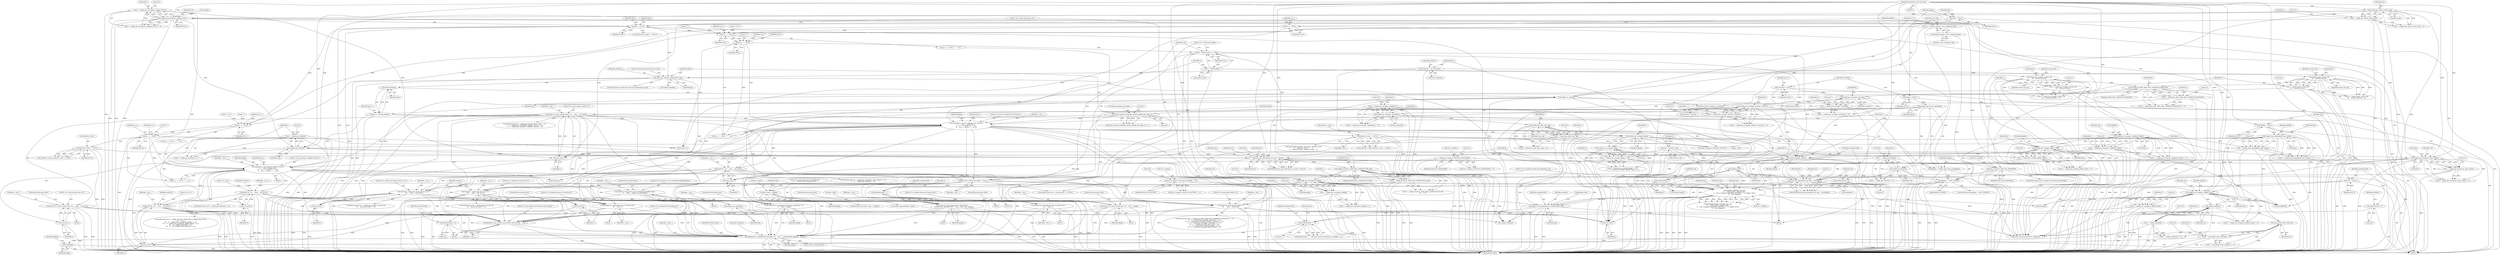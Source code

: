 digraph "0_src_779974d35b4859c07bc3cb8a12c74b43b0a7d1e0_1@API" {
"1000690" [label="(Call,free(pkalg))"];
"1000679" [label="(Call,debug2(\"%s: authenticated %d pkalg %s\", __func__, authenticated, pkalg))"];
"1000354" [label="(Call,fatal(\"%s: %s\", __func__, ssh_err(r)))"];
"1000319" [label="(Call,debug3(\"%s: have %s signature for %s%s%s\",\n\t\t    __func__, pkalg, key_s,\n\t\t    ca_s == NULL ? \"\" : \" CA \",\n\t\t    ca_s == NULL ? \"\" : ca_s))"];
"1000195" [label="(Call,fatal(\"%s: parse request failed: %s\", __func__, ssh_err(r)))"];
"1000198" [label="(Call,ssh_err(r))"];
"1000177" [label="(Call,r = sshpkt_get_cstring(ssh, &pkalg, NULL))"];
"1000179" [label="(Call,sshpkt_get_cstring(ssh, &pkalg, NULL))"];
"1000170" [label="(Call,sshpkt_get_u8(ssh, &have_sig))"];
"1000106" [label="(MethodParameterIn,struct ssh *ssh)"];
"1000186" [label="(Call,r = sshpkt_get_string(ssh, &pkblob, &blen))"];
"1000188" [label="(Call,sshpkt_get_string(ssh, &pkblob, &blen))"];
"1000168" [label="(Call,r = sshpkt_get_u8(ssh, &have_sig))"];
"1000287" [label="(Call,match_pattern_list(pkalg, options.pubkey_key_types, 0))"];
"1000202" [label="(Call,sshkey_type_from_name(pkalg))"];
"1000129" [label="(Call,*pkalg = NULL)"];
"1000301" [label="(Call,key_s = format_key(key))"];
"1000303" [label="(Call,format_key(key))"];
"1000276" [label="(Call,auth2_key_already_used(authctxt, key))"];
"1000109" [label="(Call,*authctxt = ssh->authctxt)"];
"1000232" [label="(Call,key == NULL)"];
"1000125" [label="(Call,*key = NULL)"];
"1000331" [label="(Call,ca_s == NULL)"];
"1000325" [label="(Call,ca_s == NULL)"];
"1000308" [label="(Call,ca_s = format_key(key->cert->signature_key))"];
"1000310" [label="(Call,format_key(key->cert->signature_key))"];
"1000141" [label="(Call,*ca_s = NULL)"];
"1000357" [label="(Call,ssh_err(r))"];
"1000349" [label="(Call,r = sshpkt_get_end(ssh))"];
"1000351" [label="(Call,sshpkt_get_end(ssh))"];
"1000341" [label="(Call,sshpkt_get_string(ssh, &sig, &slen))"];
"1000339" [label="(Call,r = sshpkt_get_string(ssh, &sig, &slen))"];
"1000558" [label="(Call,debug(\"%s: test pkalg %s pkblob %s%s%s\",\n\t\t    __func__, pkalg, key_s,\n\t\t    ca_s == NULL ? \"\" : \" CA \",\n\t\t    ca_s == NULL ? \"\" : ca_s))"];
"1000570" [label="(Call,ca_s == NULL)"];
"1000564" [label="(Call,ca_s == NULL)"];
"1000225" [label="(Call,error(\"%s: could not parse key: %s\", __func__, ssh_err(r)))"];
"1000228" [label="(Call,ssh_err(r))"];
"1000216" [label="(Call,r = sshkey_from_blob(pkblob, blen, &key))"];
"1000218" [label="(Call,sshkey_from_blob(pkblob, blen, &key))"];
"1000145" [label="(Call,*pkblob = NULL)"];
"1000501" [label="(Call,fatal(\"%s: build packet failed: %s\",\n\t\t\t    __func__, ssh_err(r)))"];
"1000400" [label="(Call,fatal(\"%s: sshbuf_put_string session id: %s\",\n \t\t\t\t    __func__, ssh_err(r)))"];
"1000365" [label="(Call,fatal(\"%s: sshbuf_new failed\", __func__))"];
"1000403" [label="(Call,ssh_err(r))"];
"1000393" [label="(Call,r = sshbuf_put_string(b, session_id2,\n\t\t\t    session_id2_len))"];
"1000395" [label="(Call,sshbuf_put_string(b, session_id2,\n\t\t\t    session_id2_len))"];
"1000361" [label="(Call,b = sshbuf_new())"];
"1000384" [label="(Call,fatal(\"%s: sshbuf_put session id: %s\",\n\t\t\t\t    __func__, ssh_err(r)))"];
"1000387" [label="(Call,ssh_err(r))"];
"1000377" [label="(Call,r = sshbuf_put(b, session_id2,\n\t\t\t    session_id2_len))"];
"1000379" [label="(Call,sshbuf_put(b, session_id2,\n\t\t\t    session_id2_len))"];
"1000504" [label="(Call,ssh_err(r))"];
"1000471" [label="(Call,r = sshbuf_put_cstring(b, \"publickey\"))"];
"1000473" [label="(Call,sshbuf_put_cstring(b, \"publickey\"))"];
"1000463" [label="(Call,sshbuf_put_cstring(b, authctxt->service))"];
"1000455" [label="(Call,sshbuf_put_cstring(b, userstyle))"];
"1000447" [label="(Call,sshbuf_put_u8(b, SSH2_MSG_USERAUTH_REQUEST))"];
"1000133" [label="(Call,*userstyle = NULL)"];
"1000479" [label="(Call,r = sshbuf_put_u8(b, have_sig))"];
"1000481" [label="(Call,sshbuf_put_u8(b, have_sig))"];
"1000461" [label="(Call,r = sshbuf_put_cstring(b, authctxt->service))"];
"1000453" [label="(Call,r = sshbuf_put_cstring(b, userstyle))"];
"1000486" [label="(Call,r = sshbuf_put_cstring(b, pkalg) != 0)"];
"1000488" [label="(Call,sshbuf_put_cstring(b, pkalg) != 0)"];
"1000489" [label="(Call,sshbuf_put_cstring(b, pkalg))"];
"1000445" [label="(Call,r = sshbuf_put_u8(b, SSH2_MSG_USERAUTH_REQUEST))"];
"1000494" [label="(Call,r = sshbuf_put_string(b, pkblob, blen))"];
"1000496" [label="(Call,sshbuf_put_string(b, pkblob, blen))"];
"1000582" [label="(Call,fatal(\"%s: %s\", __func__, ssh_err(r)))"];
"1000585" [label="(Call,ssh_err(r))"];
"1000577" [label="(Call,r = sshpkt_get_end(ssh))"];
"1000579" [label="(Call,sshpkt_get_end(ssh))"];
"1000673" [label="(Call,debug(\"%s: key options inconsistent with existing\", __func__))"];
"1000651" [label="(Call,fatal(\"%s: %s\", __func__, ssh_err(r)))"];
"1000654" [label="(Call,ssh_err(r))"];
"1000640" [label="(Call,r = sshpkt_send(ssh))"];
"1000642" [label="(Call,sshpkt_send(ssh))"];
"1000633" [label="(Call,sshpkt_put_string(ssh, pkblob, blen))"];
"1000625" [label="(Call,sshpkt_put_cstring(ssh, pkalg))"];
"1000617" [label="(Call,sshpkt_start(ssh, SSH2_MSG_USERAUTH_PK_OK))"];
"1000605" [label="(Call,user_key_allowed(ssh, pw, key, 0, NULL))"];
"1000115" [label="(Call,*pw = authctxt->pw)"];
"1000306" [label="(Call,sshkey_is_cert(key))"];
"1000593" [label="(Call,authctxt->user == NULL)"];
"1000631" [label="(Call,r = sshpkt_put_string(ssh, pkblob, blen))"];
"1000646" [label="(Call,r = ssh_packet_write_wait(ssh))"];
"1000648" [label="(Call,ssh_packet_write_wait(ssh))"];
"1000615" [label="(Call,r = sshpkt_start(ssh, SSH2_MSG_USERAUTH_PK_OK))"];
"1000623" [label="(Call,r = sshpkt_put_cstring(ssh, pkalg))"];
"1000295" [label="(Call,logit(\"%s: key type %s not in PubkeyAcceptedKeyTypes\",\n\t\t    __func__, sshkey_ssh_name(key)))"];
"1000298" [label="(Call,sshkey_ssh_name(key))"];
"1000209" [label="(Call,verbose(\"%s: unsupported public key algorithm: %s\",\n\t\t    __func__, pkalg))"];
"1000417" [label="(Call,debug2(\"%s: disabled because of invalid user\",\n\t\t\t    __func__))"];
"1000599" [label="(Call,debug2(\"%s: disabled because of invalid user\",\n\t\t\t    __func__))"];
"1000236" [label="(Call,error(\"%s: cannot decode key: %s\", __func__, pkalg))"];
"1000248" [label="(Call,error(\"%s: type mismatch for decoded key \"\n\t\t    \"(received %d, expected %d)\", __func__, key->type, pktype))"];
"1000242" [label="(Call,key->type != pktype)"];
"1000205" [label="(Call,pktype == KEY_UNSPEC)"];
"1000200" [label="(Call,pktype = sshkey_type_from_name(pkalg))"];
"1000676" [label="(Call,authenticated = 0)"];
"1000664" [label="(Call,authenticated == 1)"];
"1000158" [label="(Call,authenticated = 0)"];
"1000552" [label="(Call,auth2_record_key(authctxt, authenticated, key))"];
"1000547" [label="(Call,authenticated = 1)"];
"1000509" [label="(Call,authenticated = 0)"];
"1000524" [label="(Call,sshkey_verify(key, sig, slen,\n\t\t    sshbuf_ptr(b), sshbuf_len(b),\n\t\t    (ssh->compat & SSH_BUG_SIGTYPE) == 0 ? pkalg : NULL,\n\t\t    ssh->compat))"];
"1000515" [label="(Call,user_key_allowed(ssh, pw, key, 1, &authopts))"];
"1000149" [label="(Call,*sig = NULL)"];
"1000528" [label="(Call,sshbuf_ptr(b))"];
"1000506" [label="(Call,sshbuf_dump(b, stderr))"];
"1000530" [label="(Call,sshbuf_len(b))"];
"1000360" [label="(Call,(b = sshbuf_new()) == NULL)"];
"1000411" [label="(Call,authctxt->user == NULL)"];
"1000534" [label="(Call,ssh->compat & SSH_BUG_SIGTYPE)"];
"1000369" [label="(Call,ssh->compat & SSH_OLD_SESSIONID)"];
"1000265" [label="(Call,ssh->compat & SSH_BUG_RSASIGMD5)"];
"1000345" [label="(Call,&slen)"];
"1000639" [label="(Call,(r = sshpkt_send(ssh)) != 0)"];
"1000479" [label="(Call,r = sshbuf_put_u8(b, have_sig))"];
"1000195" [label="(Call,fatal(\"%s: parse request failed: %s\", __func__, ssh_err(r)))"];
"1000498" [label="(Identifier,pkblob)"];
"1000110" [label="(Identifier,authctxt)"];
"1000641" [label="(Identifier,r)"];
"1000604" [label="(Call,PRIVSEP(user_key_allowed(ssh, pw, key, 0, NULL)))"];
"1000489" [label="(Call,sshbuf_put_cstring(b, pkalg))"];
"1000234" [label="(Identifier,NULL)"];
"1000180" [label="(Identifier,ssh)"];
"1000248" [label="(Call,error(\"%s: type mismatch for decoded key \"\n\t\t    \"(received %d, expected %d)\", __func__, key->type, pktype))"];
"1000585" [label="(Call,ssh_err(r))"];
"1000198" [label="(Call,ssh_err(r))"];
"1000176" [label="(Call,(r = sshpkt_get_cstring(ssh, &pkalg, NULL)) != 0)"];
"1000546" [label="(Block,)"];
"1000568" [label="(Literal,\" CA \")"];
"1000150" [label="(Identifier,sig)"];
"1000558" [label="(Call,debug(\"%s: test pkalg %s pkblob %s%s%s\",\n\t\t    __func__, pkalg, key_s,\n\t\t    ca_s == NULL ? \"\" : \" CA \",\n\t\t    ca_s == NULL ? \"\" : ca_s))"];
"1000355" [label="(Literal,\"%s: %s\")"];
"1000181" [label="(Call,&pkalg)"];
"1000579" [label="(Call,sshpkt_get_end(ssh))"];
"1000384" [label="(Call,fatal(\"%s: sshbuf_put session id: %s\",\n\t\t\t\t    __func__, ssh_err(r)))"];
"1000226" [label="(Literal,\"%s: could not parse key: %s\")"];
"1000692" [label="(Call,free(pkblob))"];
"1000549" [label="(Literal,1)"];
"1000243" [label="(Call,key->type)"];
"1000534" [label="(Call,ssh->compat & SSH_BUG_SIGTYPE)"];
"1000463" [label="(Call,sshbuf_put_cstring(b, authctxt->service))"];
"1000594" [label="(Call,authctxt->user)"];
"1000309" [label="(Identifier,ca_s)"];
"1000240" [label="(ControlStructure,goto done;)"];
"1000561" [label="(Identifier,pkalg)"];
"1000651" [label="(Call,fatal(\"%s: %s\", __func__, ssh_err(r)))"];
"1000449" [label="(Identifier,SSH2_MSG_USERAUTH_REQUEST)"];
"1000126" [label="(Identifier,key)"];
"1000502" [label="(Literal,\"%s: build packet failed: %s\")"];
"1000216" [label="(Call,r = sshkey_from_blob(pkblob, blen, &key))"];
"1000147" [label="(Identifier,NULL)"];
"1000690" [label="(Call,free(pkalg))"];
"1000510" [label="(Identifier,authenticated)"];
"1000177" [label="(Call,r = sshpkt_get_cstring(ssh, &pkalg, NULL))"];
"1000106" [label="(MethodParameterIn,struct ssh *ssh)"];
"1000536" [label="(Identifier,ssh)"];
"1000401" [label="(Literal,\"%s: sshbuf_put_string session id: %s\")"];
"1000529" [label="(Identifier,b)"];
"1000304" [label="(Identifier,key)"];
"1000286" [label="(Call,match_pattern_list(pkalg, options.pubkey_key_types, 0) != 1)"];
"1000455" [label="(Call,sshbuf_put_cstring(b, userstyle))"];
"1000652" [label="(Literal,\"%s: %s\")"];
"1000472" [label="(Identifier,r)"];
"1000606" [label="(Identifier,ssh)"];
"1000149" [label="(Call,*sig = NULL)"];
"1000370" [label="(Call,ssh->compat)"];
"1000338" [label="(Call,(r = sshpkt_get_string(ssh, &sig, &slen)) != 0)"];
"1000163" [label="(Identifier,authopts)"];
"1000392" [label="(Call,(r = sshbuf_put_string(b, session_id2,\n\t\t\t    session_id2_len)) != 0)"];
"1000478" [label="(Call,(r = sshbuf_put_u8(b, have_sig)) != 0)"];
"1000277" [label="(Identifier,authctxt)"];
"1000663" [label="(Call,authenticated == 1 && auth_activate_options(ssh, authopts) != 0)"];
"1000232" [label="(Call,key == NULL)"];
"1000218" [label="(Call,sshkey_from_blob(pkblob, blen, &key))"];
"1000380" [label="(Identifier,b)"];
"1000672" [label="(Block,)"];
"1000324" [label="(Call,ca_s == NULL ? \"\" : \" CA \")"];
"1000645" [label="(Call,(r = ssh_packet_write_wait(ssh)) != 0)"];
"1000235" [label="(Block,)"];
"1000554" [label="(Identifier,authenticated)"];
"1000539" [label="(Literal,0)"];
"1000238" [label="(Identifier,__func__)"];
"1000420" [label="(ControlStructure,goto done;)"];
"1000353" [label="(Literal,0)"];
"1000307" [label="(Identifier,key)"];
"1000369" [label="(Call,ssh->compat & SSH_OLD_SESSIONID)"];
"1000184" [label="(Literal,0)"];
"1000264" [label="(Call,(ssh->compat & SSH_BUG_RSASIGMD5) != 0)"];
"1000643" [label="(Identifier,ssh)"];
"1000631" [label="(Call,r = sshpkt_put_string(ssh, pkblob, blen))"];
"1000416" [label="(Block,)"];
"1000453" [label="(Call,r = sshbuf_put_cstring(b, userstyle))"];
"1000160" [label="(Literal,0)"];
"1000138" [label="(Identifier,key_s)"];
"1000381" [label="(Identifier,session_id2)"];
"1000185" [label="(Call,(r = sshpkt_get_string(ssh, &pkblob, &blen)) != 0)"];
"1000354" [label="(Call,fatal(\"%s: %s\", __func__, ssh_err(r)))"];
"1000211" [label="(Identifier,__func__)"];
"1000677" [label="(Identifier,authenticated)"];
"1000517" [label="(Identifier,pw)"];
"1000393" [label="(Call,r = sshbuf_put_string(b, session_id2,\n\t\t\t    session_id2_len))"];
"1000610" [label="(Identifier,NULL)"];
"1000535" [label="(Call,ssh->compat)"];
"1000298" [label="(Call,sshkey_ssh_name(key))"];
"1000310" [label="(Call,format_key(key->cert->signature_key))"];
"1000202" [label="(Call,sshkey_type_from_name(pkalg))"];
"1000566" [label="(Identifier,NULL)"];
"1000550" [label="(Call,sshbuf_free(b))"];
"1000205" [label="(Call,pktype == KEY_UNSPEC)"];
"1000605" [label="(Call,user_key_allowed(ssh, pw, key, 0, NULL))"];
"1000696" [label="(Call,free(ca_s))"];
"1000391" [label="(ControlStructure,if ((r = sshbuf_put_string(b, session_id2,\n\t\t\t    session_id2_len)) != 0))"];
"1000679" [label="(Call,debug2(\"%s: authenticated %d pkalg %s\", __func__, authenticated, pkalg))"];
"1000501" [label="(Call,fatal(\"%s: build packet failed: %s\",\n\t\t\t    __func__, ssh_err(r)))"];
"1000669" [label="(Identifier,ssh)"];
"1000497" [label="(Identifier,b)"];
"1000445" [label="(Call,r = sshbuf_put_u8(b, SSH2_MSG_USERAUTH_REQUEST))"];
"1000302" [label="(Identifier,key_s)"];
"1000254" [label="(Identifier,pktype)"];
"1000461" [label="(Call,r = sshbuf_put_cstring(b, authctxt->service))"];
"1000189" [label="(Identifier,ssh)"];
"1000385" [label="(Literal,\"%s: sshbuf_put session id: %s\")"];
"1000167" [label="(Call,(r = sshpkt_get_u8(ssh, &have_sig)) != 0)"];
"1000600" [label="(Literal,\"%s: disabled because of invalid user\")"];
"1000204" [label="(ControlStructure,if (pktype == KEY_UNSPEC))"];
"1000225" [label="(Call,error(\"%s: could not parse key: %s\", __func__, ssh_err(r)))"];
"1000270" [label="(Literal,0)"];
"1000251" [label="(Call,key->type)"];
"1000196" [label="(Literal,\"%s: parse request failed: %s\")"];
"1000665" [label="(Identifier,authenticated)"];
"1000194" [label="(Literal,0)"];
"1000219" [label="(Identifier,pkblob)"];
"1000417" [label="(Call,debug2(\"%s: disabled because of invalid user\",\n\t\t\t    __func__))"];
"1000388" [label="(Identifier,r)"];
"1000397" [label="(Identifier,session_id2)"];
"1000457" [label="(Identifier,userstyle)"];
"1000458" [label="(Literal,0)"];
"1000275" [label="(ControlStructure,if (auth2_key_already_used(authctxt, key)))"];
"1000377" [label="(Call,r = sshbuf_put(b, session_id2,\n\t\t\t    session_id2_len))"];
"1000406" [label="(Call,!authctxt->valid || authctxt->user == NULL)"];
"1000320" [label="(Literal,\"%s: have %s signature for %s%s%s\")"];
"1000530" [label="(Call,sshbuf_len(b))"];
"1000627" [label="(Identifier,pkalg)"];
"1000551" [label="(Identifier,b)"];
"1000331" [label="(Call,ca_s == NULL)"];
"1000492" [label="(Literal,0)"];
"1000509" [label="(Call,authenticated = 0)"];
"1000496" [label="(Call,sshbuf_put_string(b, pkblob, blen))"];
"1000360" [label="(Call,(b = sshbuf_new()) == NULL)"];
"1000574" [label="(Identifier,ca_s)"];
"1000508" [label="(Identifier,stderr)"];
"1000326" [label="(Identifier,ca_s)"];
"1000623" [label="(Call,r = sshpkt_put_cstring(ssh, pkalg))"];
"1000359" [label="(ControlStructure,if ((b = sshbuf_new()) == NULL))"];
"1000168" [label="(Call,r = sshpkt_get_u8(ssh, &have_sig))"];
"1000673" [label="(Call,debug(\"%s: key options inconsistent with existing\", __func__))"];
"1000375" [label="(ControlStructure,if ((r = sshbuf_put(b, session_id2,\n\t\t\t    session_id2_len)) != 0))"];
"1000532" [label="(Call,(ssh->compat & SSH_BUG_SIGTYPE) == 0 ? pkalg : NULL)"];
"1000220" [label="(Identifier,blen)"];
"1000474" [label="(Identifier,b)"];
"1000644" [label="(Literal,0)"];
"1000533" [label="(Call,(ssh->compat & SSH_BUG_SIGTYPE) == 0)"];
"1000227" [label="(Identifier,__func__)"];
"1000526" [label="(Identifier,sig)"];
"1000514" [label="(Call,PRIVSEP(user_key_allowed(ssh, pw, key, 1, &authopts)))"];
"1000620" [label="(Literal,0)"];
"1000203" [label="(Identifier,pkalg)"];
"1000250" [label="(Identifier,__func__)"];
"1000350" [label="(Identifier,r)"];
"1000297" [label="(Identifier,__func__)"];
"1000668" [label="(Call,auth_activate_options(ssh, authopts))"];
"1000396" [label="(Identifier,b)"];
"1000612" [label="(ControlStructure,if ((r = sshpkt_start(ssh, SSH2_MSG_USERAUTH_PK_OK))\n\t\t\t    != 0 ||\n\t\t\t    (r = sshpkt_put_cstring(ssh, pkalg)) != 0 ||\n\t\t\t    (r = sshpkt_put_string(ssh, pkblob, blen)) != 0 ||\n\t\t\t    (r = sshpkt_send(ssh)) != 0 ||\n\t\t\t    (r = ssh_packet_write_wait(ssh)) != 0))"];
"1000685" [label="(Identifier,authopts)"];
"1000192" [label="(Call,&blen)"];
"1000332" [label="(Identifier,ca_s)"];
"1000614" [label="(Call,(r = sshpkt_start(ssh, SSH2_MSG_USERAUTH_PK_OK))\n\t\t\t    != 0)"];
"1000647" [label="(Identifier,r)"];
"1000343" [label="(Call,&sig)"];
"1000569" [label="(Call,ca_s == NULL ? \"\" : ca_s)"];
"1000282" [label="(Call,sshkey_type(key))"];
"1000475" [label="(Literal,\"publickey\")"];
"1000363" [label="(Call,sshbuf_new())"];
"1000582" [label="(Call,fatal(\"%s: %s\", __func__, ssh_err(r)))"];
"1000494" [label="(Call,r = sshbuf_put_string(b, pkblob, blen))"];
"1000266" [label="(Call,ssh->compat)"];
"1000483" [label="(Identifier,have_sig)"];
"1000308" [label="(Call,ca_s = format_key(key->cert->signature_key))"];
"1000135" [label="(Identifier,NULL)"];
"1000200" [label="(Call,pktype = sshkey_type_from_name(pkalg))"];
"1000117" [label="(Call,authctxt->pw)"];
"1000341" [label="(Call,sshpkt_get_string(ssh, &sig, &slen))"];
"1000523" [label="(Call,PRIVSEP(sshkey_verify(key, sig, slen,\n\t\t    sshbuf_ptr(b), sshbuf_len(b),\n\t\t    (ssh->compat & SSH_BUG_SIGTYPE) == 0 ? pkalg : NULL,\n\t\t    ssh->compat)))"];
"1000300" [label="(ControlStructure,goto done;)"];
"1000626" [label="(Identifier,ssh)"];
"1000562" [label="(Identifier,key_s)"];
"1000379" [label="(Call,sshbuf_put(b, session_id2,\n\t\t\t    session_id2_len))"];
"1000646" [label="(Call,r = ssh_packet_write_wait(ssh))"];
"1000208" [label="(Block,)"];
"1000330" [label="(Call,ca_s == NULL ? \"\" : ca_s)"];
"1000674" [label="(Literal,\"%s: key options inconsistent with existing\")"];
"1000179" [label="(Call,sshpkt_get_cstring(ssh, &pkalg, NULL))"];
"1000394" [label="(Identifier,r)"];
"1000336" [label="(ControlStructure,if ((r = sshpkt_get_string(ssh, &sig, &slen)) != 0 ||\n\t\t    (r = sshpkt_get_end(ssh)) != 0))"];
"1000402" [label="(Identifier,__func__)"];
"1000303" [label="(Call,format_key(key))"];
"1000553" [label="(Identifier,authctxt)"];
"1000515" [label="(Call,user_key_allowed(ssh, pw, key, 1, &authopts))"];
"1000642" [label="(Call,sshpkt_send(ssh))"];
"1000575" [label="(ControlStructure,if ((r = sshpkt_get_end(ssh)) != 0))"];
"1000491" [label="(Identifier,pkalg)"];
"1000572" [label="(Identifier,NULL)"];
"1000609" [label="(Literal,0)"];
"1000452" [label="(Call,(r = sshbuf_put_cstring(b, userstyle)) != 0)"];
"1000174" [label="(Literal,0)"];
"1000454" [label="(Identifier,r)"];
"1000448" [label="(Identifier,b)"];
"1000573" [label="(Literal,\"\")"];
"1000159" [label="(Identifier,authenticated)"];
"1000109" [label="(Call,*authctxt = ssh->authctxt)"];
"1000680" [label="(Literal,\"%s: authenticated %d pkalg %s\")"];
"1000347" [label="(Literal,0)"];
"1000366" [label="(Literal,\"%s: sshbuf_new failed\")"];
"1000287" [label="(Call,match_pattern_list(pkalg, options.pubkey_key_types, 0))"];
"1000400" [label="(Call,fatal(\"%s: sshbuf_put_string session id: %s\",\n \t\t\t\t    __func__, ssh_err(r)))"];
"1000134" [label="(Identifier,userstyle)"];
"1000622" [label="(Call,(r = sshpkt_put_cstring(ssh, pkalg)) != 0)"];
"1000583" [label="(Literal,\"%s: %s\")"];
"1000276" [label="(Call,auth2_key_already_used(authctxt, key))"];
"1000633" [label="(Call,sshpkt_put_string(ssh, pkblob, blen))"];
"1000172" [label="(Call,&have_sig)"];
"1000615" [label="(Call,r = sshpkt_start(ssh, SSH2_MSG_USERAUTH_PK_OK))"];
"1000649" [label="(Identifier,ssh)"];
"1000130" [label="(Identifier,pkalg)"];
"1000116" [label="(Identifier,pw)"];
"1000678" [label="(Literal,0)"];
"1000334" [label="(Literal,\"\")"];
"1000571" [label="(Identifier,ca_s)"];
"1000212" [label="(Identifier,pkalg)"];
"1000490" [label="(Identifier,b)"];
"1000188" [label="(Call,sshpkt_get_string(ssh, &pkblob, &blen))"];
"1000485" [label="(Call,(r = sshbuf_put_cstring(b, pkalg) != 0) ||\n\t\t    (r = sshbuf_put_string(b, pkblob, blen)) != 0)"];
"1000311" [label="(Call,key->cert->signature_key)"];
"1000654" [label="(Call,ssh_err(r))"];
"1000224" [label="(Block,)"];
"1000361" [label="(Call,b = sshbuf_new())"];
"1000368" [label="(ControlStructure,if (ssh->compat & SSH_OLD_SESSIONID))"];
"1000367" [label="(Identifier,__func__)"];
"1000446" [label="(Identifier,r)"];
"1000559" [label="(Literal,\"%s: test pkalg %s pkblob %s%s%s\")"];
"1000588" [label="(Call,!authctxt->valid || authctxt->user == NULL)"];
"1000520" [label="(Call,&authopts)"];
"1000107" [label="(Block,)"];
"1000664" [label="(Call,authenticated == 1)"];
"1000636" [label="(Identifier,blen)"];
"1000239" [label="(Identifier,pkalg)"];
"1000319" [label="(Call,debug3(\"%s: have %s signature for %s%s%s\",\n\t\t    __func__, pkalg, key_s,\n\t\t    ca_s == NULL ? \"\" : \" CA \",\n\t\t    ca_s == NULL ? \"\" : ca_s))"];
"1000503" [label="(Identifier,__func__)"];
"1000111" [label="(Call,ssh->authctxt)"];
"1000269" [label="(Identifier,SSH_BUG_RSASIGMD5)"];
"1000456" [label="(Identifier,b)"];
"1000576" [label="(Call,(r = sshpkt_get_end(ssh)) != 0)"];
"1000484" [label="(Literal,0)"];
"1000295" [label="(Call,logit(\"%s: key type %s not in PubkeyAcceptedKeyTypes\",\n\t\t    __func__, sshkey_ssh_name(key)))"];
"1000608" [label="(Identifier,key)"];
"1000278" [label="(Identifier,key)"];
"1000333" [label="(Identifier,NULL)"];
"1000383" [label="(Literal,0)"];
"1000481" [label="(Call,sshbuf_put_u8(b, have_sig))"];
"1000650" [label="(Literal,0)"];
"1000555" [label="(Identifier,key)"];
"1000206" [label="(Identifier,pktype)"];
"1000597" [label="(Identifier,NULL)"];
"1000236" [label="(Call,error(\"%s: cannot decode key: %s\", __func__, pkalg))"];
"1000228" [label="(Call,ssh_err(r))"];
"1000411" [label="(Call,authctxt->user == NULL)"];
"1000418" [label="(Literal,\"%s: disabled because of invalid user\")"];
"1000557" [label="(Block,)"];
"1000640" [label="(Call,r = sshpkt_send(ssh))"];
"1000294" [label="(Block,)"];
"1000473" [label="(Call,sshbuf_put_cstring(b, \"publickey\"))"];
"1000335" [label="(Identifier,ca_s)"];
"1000221" [label="(Call,&key)"];
"1000686" [label="(Call,sshkey_free(key))"];
"1000325" [label="(Call,ca_s == NULL)"];
"1000129" [label="(Call,*pkalg = NULL)"];
"1000376" [label="(Call,(r = sshbuf_put(b, session_id2,\n\t\t\t    session_id2_len)) != 0)"];
"1000209" [label="(Call,verbose(\"%s: unsupported public key algorithm: %s\",\n\t\t    __func__, pkalg))"];
"1000628" [label="(Literal,0)"];
"1000197" [label="(Identifier,__func__)"];
"1000249" [label="(Literal,\"%s: type mismatch for decoded key \"\n\t\t    \"(received %d, expected %d)\")"];
"1000468" [label="(Literal,0)"];
"1000244" [label="(Identifier,key)"];
"1000229" [label="(Identifier,r)"];
"1000487" [label="(Identifier,r)"];
"1000398" [label="(Identifier,session_id2_len)"];
"1000625" [label="(Call,sshpkt_put_cstring(ssh, pkalg))"];
"1000348" [label="(Call,(r = sshpkt_get_end(ssh)) != 0)"];
"1000601" [label="(Identifier,__func__)"];
"1000505" [label="(Identifier,r)"];
"1000170" [label="(Call,sshpkt_get_u8(ssh, &have_sig))"];
"1000190" [label="(Call,&pkblob)"];
"1000301" [label="(Call,key_s = format_key(key))"];
"1000241" [label="(ControlStructure,if (key->type != pktype))"];
"1000223" [label="(Literal,0)"];
"1000349" [label="(Call,r = sshpkt_get_end(ssh))"];
"1000693" [label="(Identifier,pkblob)"];
"1000495" [label="(Identifier,r)"];
"1000183" [label="(Identifier,NULL)"];
"1000329" [label="(Literal,\" CA \")"];
"1000296" [label="(Literal,\"%s: key type %s not in PubkeyAcceptedKeyTypes\")"];
"1000552" [label="(Call,auth2_record_key(authctxt, authenticated, key))"];
"1000352" [label="(Identifier,ssh)"];
"1000525" [label="(Identifier,key)"];
"1000506" [label="(Call,sshbuf_dump(b, stderr))"];
"1000201" [label="(Identifier,pktype)"];
"1000399" [label="(Literal,0)"];
"1000299" [label="(Identifier,key)"];
"1000259" [label="(Call,sshkey_type_plain(key->type))"];
"1000598" [label="(Block,)"];
"1000199" [label="(Identifier,r)"];
"1000586" [label="(Identifier,r)"];
"1000493" [label="(Call,(r = sshbuf_put_string(b, pkblob, blen)) != 0)"];
"1000648" [label="(Call,ssh_packet_write_wait(ssh))"];
"1000560" [label="(Identifier,__func__)"];
"1000599" [label="(Call,debug2(\"%s: disabled because of invalid user\",\n\t\t\t    __func__))"];
"1000591" [label="(Identifier,authctxt)"];
"1000210" [label="(Literal,\"%s: unsupported public key algorithm: %s\")"];
"1000127" [label="(Identifier,NULL)"];
"1000217" [label="(Identifier,r)"];
"1000213" [label="(ControlStructure,goto done;)"];
"1000141" [label="(Call,*ca_s = NULL)"];
"1000564" [label="(Call,ca_s == NULL)"];
"1000637" [label="(Literal,0)"];
"1000364" [label="(Identifier,NULL)"];
"1000288" [label="(Identifier,pkalg)"];
"1000547" [label="(Call,authenticated = 1)"];
"1000519" [label="(Literal,1)"];
"1000666" [label="(Literal,1)"];
"1000563" [label="(Call,ca_s == NULL ? \"\" : \" CA \")"];
"1000340" [label="(Identifier,r)"];
"1000382" [label="(Identifier,session_id2_len)"];
"1000450" [label="(Literal,0)"];
"1000281" [label="(Literal,\"refusing previously-used %s key\")"];
"1000178" [label="(Identifier,r)"];
"1000653" [label="(Identifier,__func__)"];
"1000351" [label="(Call,sshpkt_get_end(ssh))"];
"1000122" [label="(Identifier,b)"];
"1000242" [label="(Call,key->type != pktype)"];
"1000681" [label="(Identifier,__func__)"];
"1000131" [label="(Identifier,NULL)"];
"1000215" [label="(Call,(r = sshkey_from_blob(pkblob, blen, &key)) != 0)"];
"1000378" [label="(Identifier,r)"];
"1000634" [label="(Identifier,ssh)"];
"1000567" [label="(Literal,\"\")"];
"1000580" [label="(Identifier,ssh)"];
"1000632" [label="(Identifier,r)"];
"1000694" [label="(Call,free(key_s))"];
"1000482" [label="(Identifier,b)"];
"1000524" [label="(Call,sshkey_verify(key, sig, slen,\n\t\t    sshbuf_ptr(b), sshbuf_len(b),\n\t\t    (ssh->compat & SSH_BUG_SIGTYPE) == 0 ? pkalg : NULL,\n\t\t    ssh->compat))"];
"1000624" [label="(Identifier,r)"];
"1000419" [label="(Identifier,__func__)"];
"1000528" [label="(Call,sshbuf_ptr(b))"];
"1000504" [label="(Call,ssh_err(r))"];
"1000403" [label="(Call,ssh_err(r))"];
"1000618" [label="(Identifier,ssh)"];
"1000321" [label="(Identifier,__func__)"];
"1000421" [label="(Call,xasprintf(&userstyle, \"%s%s%s\", authctxt->user,\n \t\t    authctxt->style ? \":\" : \"\",\n\t\t    authctxt->style ? authctxt->style : \"\"))"];
"1000700" [label="(Return,return authenticated;)"];
"1000246" [label="(Identifier,pktype)"];
"1000387" [label="(Call,ssh_err(r))"];
"1000447" [label="(Call,sshbuf_put_u8(b, SSH2_MSG_USERAUTH_REQUEST))"];
"1000165" [label="(ControlStructure,if ((r = sshpkt_get_u8(ssh, &have_sig)) != 0 ||\n \t    (r = sshpkt_get_cstring(ssh, &pkalg, NULL)) != 0 ||\n \t    (r = sshpkt_get_string(ssh, &pkblob, &blen)) != 0))"];
"1000683" [label="(Identifier,pkalg)"];
"1000247" [label="(Block,)"];
"1000362" [label="(Identifier,b)"];
"1000207" [label="(Identifier,KEY_UNSPEC)"];
"1000289" [label="(Call,options.pubkey_key_types)"];
"1000616" [label="(Identifier,r)"];
"1000342" [label="(Identifier,ssh)"];
"1000476" [label="(Literal,0)"];
"1000151" [label="(Identifier,NULL)"];
"1000584" [label="(Identifier,__func__)"];
"1000486" [label="(Call,r = sshbuf_put_cstring(b, pkalg) != 0)"];
"1000527" [label="(Identifier,slen)"];
"1000682" [label="(Identifier,authenticated)"];
"1000676" [label="(Call,authenticated = 0)"];
"1000442" [label="(ControlStructure,if ((r = sshbuf_put_u8(b, SSH2_MSG_USERAUTH_REQUEST)) != 0 ||\n\t\t    (r = sshbuf_put_cstring(b, userstyle)) != 0 ||\n\t\t    (r = sshbuf_put_cstring(b, authctxt->service)) != 0 ||\n\t\t    (r = sshbuf_put_cstring(b, \"publickey\")) != 0 ||\n\t\t    (r = sshbuf_put_u8(b, have_sig)) != 0 ||\n\t\t    (r = sshbuf_put_cstring(b, pkalg) != 0) ||\n\t\t    (r = sshbuf_put_string(b, pkblob, blen)) != 0))"];
"1000516" [label="(Identifier,ssh)"];
"1000145" [label="(Call,*pkblob = NULL)"];
"1000415" [label="(Identifier,NULL)"];
"1000146" [label="(Identifier,pkblob)"];
"1000115" [label="(Call,*pw = authctxt->pw)"];
"1000702" [label="(MethodReturn,RET)"];
"1000357" [label="(Call,ssh_err(r))"];
"1000593" [label="(Call,authctxt->user == NULL)"];
"1000356" [label="(Identifier,__func__)"];
"1000619" [label="(Identifier,SSH2_MSG_USERAUTH_PK_OK)"];
"1000548" [label="(Identifier,authenticated)"];
"1000655" [label="(Identifier,r)"];
"1000133" [label="(Call,*userstyle = NULL)"];
"1000531" [label="(Identifier,b)"];
"1000578" [label="(Identifier,r)"];
"1000538" [label="(Identifier,SSH_BUG_SIGTYPE)"];
"1000581" [label="(Literal,0)"];
"1000688" [label="(Call,free(userstyle))"];
"1000480" [label="(Identifier,r)"];
"1000328" [label="(Literal,\"\")"];
"1000488" [label="(Call,sshbuf_put_cstring(b, pkalg) != 0)"];
"1000125" [label="(Call,*key = NULL)"];
"1000327" [label="(Identifier,NULL)"];
"1000511" [label="(Literal,0)"];
"1000607" [label="(Identifier,pw)"];
"1000318" [label="(Block,)"];
"1000230" [label="(ControlStructure,goto done;)"];
"1000661" [label="(JumpTarget,done:)"];
"1000187" [label="(Identifier,r)"];
"1000617" [label="(Call,sshpkt_start(ssh, SSH2_MSG_USERAUTH_PK_OK))"];
"1000233" [label="(Identifier,key)"];
"1000698" [label="(Call,free(sig))"];
"1000158" [label="(Call,authenticated = 0)"];
"1000675" [label="(Identifier,__func__)"];
"1000305" [label="(ControlStructure,if (sshkey_is_cert(key)))"];
"1000542" [label="(Call,ssh->compat)"];
"1000292" [label="(Literal,0)"];
"1000358" [label="(Identifier,r)"];
"1000365" [label="(Call,fatal(\"%s: sshbuf_new failed\", __func__))"];
"1000171" [label="(Identifier,ssh)"];
"1000371" [label="(Identifier,ssh)"];
"1000507" [label="(Identifier,b)"];
"1000577" [label="(Call,r = sshpkt_get_end(ssh))"];
"1000465" [label="(Call,authctxt->service)"];
"1000261" [label="(Identifier,key)"];
"1000470" [label="(Call,(r = sshbuf_put_cstring(b, \"publickey\")) != 0)"];
"1000630" [label="(Call,(r = sshpkt_put_string(ssh, pkblob, blen)) != 0)"];
"1000471" [label="(Call,r = sshbuf_put_cstring(b, \"publickey\"))"];
"1000500" [label="(Literal,0)"];
"1000143" [label="(Identifier,NULL)"];
"1000339" [label="(Call,r = sshpkt_get_string(ssh, &sig, &slen))"];
"1000186" [label="(Call,r = sshpkt_get_string(ssh, &pkblob, &blen))"];
"1000293" [label="(Literal,1)"];
"1000409" [label="(Identifier,authctxt)"];
"1000570" [label="(Call,ca_s == NULL)"];
"1000306" [label="(Call,sshkey_is_cert(key))"];
"1000444" [label="(Call,(r = sshbuf_put_u8(b, SSH2_MSG_USERAUTH_REQUEST)) != 0)"];
"1000322" [label="(Identifier,pkalg)"];
"1000464" [label="(Identifier,b)"];
"1000565" [label="(Identifier,ca_s)"];
"1000317" [label="(Identifier,have_sig)"];
"1000255" [label="(ControlStructure,goto done;)"];
"1000373" [label="(Identifier,SSH_OLD_SESSIONID)"];
"1000231" [label="(ControlStructure,if (key == NULL))"];
"1000462" [label="(Identifier,r)"];
"1000265" [label="(Call,ssh->compat & SSH_BUG_RSASIGMD5)"];
"1000412" [label="(Call,authctxt->user)"];
"1000169" [label="(Identifier,r)"];
"1000395" [label="(Call,sshbuf_put_string(b, session_id2,\n\t\t\t    session_id2_len))"];
"1000404" [label="(Identifier,r)"];
"1000386" [label="(Identifier,__func__)"];
"1000323" [label="(Identifier,key_s)"];
"1000658" [label="(Identifier,authctxt)"];
"1000237" [label="(Literal,\"%s: cannot decode key: %s\")"];
"1000635" [label="(Identifier,pkblob)"];
"1000691" [label="(Identifier,pkalg)"];
"1000142" [label="(Identifier,ca_s)"];
"1000518" [label="(Identifier,key)"];
"1000460" [label="(Call,(r = sshbuf_put_cstring(b, authctxt->service)) != 0)"];
"1000602" [label="(ControlStructure,goto done;)"];
"1000499" [label="(Identifier,blen)"];
"1000690" -> "1000107"  [label="AST: "];
"1000690" -> "1000691"  [label="CFG: "];
"1000691" -> "1000690"  [label="AST: "];
"1000693" -> "1000690"  [label="CFG: "];
"1000690" -> "1000702"  [label="DDG: "];
"1000679" -> "1000690"  [label="DDG: "];
"1000679" -> "1000107"  [label="AST: "];
"1000679" -> "1000683"  [label="CFG: "];
"1000680" -> "1000679"  [label="AST: "];
"1000681" -> "1000679"  [label="AST: "];
"1000682" -> "1000679"  [label="AST: "];
"1000683" -> "1000679"  [label="AST: "];
"1000685" -> "1000679"  [label="CFG: "];
"1000679" -> "1000702"  [label="DDG: "];
"1000679" -> "1000702"  [label="DDG: "];
"1000679" -> "1000702"  [label="DDG: "];
"1000354" -> "1000679"  [label="DDG: "];
"1000558" -> "1000679"  [label="DDG: "];
"1000558" -> "1000679"  [label="DDG: "];
"1000225" -> "1000679"  [label="DDG: "];
"1000501" -> "1000679"  [label="DDG: "];
"1000582" -> "1000679"  [label="DDG: "];
"1000673" -> "1000679"  [label="DDG: "];
"1000651" -> "1000679"  [label="DDG: "];
"1000365" -> "1000679"  [label="DDG: "];
"1000295" -> "1000679"  [label="DDG: "];
"1000195" -> "1000679"  [label="DDG: "];
"1000209" -> "1000679"  [label="DDG: "];
"1000209" -> "1000679"  [label="DDG: "];
"1000417" -> "1000679"  [label="DDG: "];
"1000599" -> "1000679"  [label="DDG: "];
"1000236" -> "1000679"  [label="DDG: "];
"1000236" -> "1000679"  [label="DDG: "];
"1000400" -> "1000679"  [label="DDG: "];
"1000384" -> "1000679"  [label="DDG: "];
"1000248" -> "1000679"  [label="DDG: "];
"1000319" -> "1000679"  [label="DDG: "];
"1000319" -> "1000679"  [label="DDG: "];
"1000676" -> "1000679"  [label="DDG: "];
"1000664" -> "1000679"  [label="DDG: "];
"1000625" -> "1000679"  [label="DDG: "];
"1000202" -> "1000679"  [label="DDG: "];
"1000489" -> "1000679"  [label="DDG: "];
"1000287" -> "1000679"  [label="DDG: "];
"1000679" -> "1000700"  [label="DDG: "];
"1000354" -> "1000336"  [label="AST: "];
"1000354" -> "1000357"  [label="CFG: "];
"1000355" -> "1000354"  [label="AST: "];
"1000356" -> "1000354"  [label="AST: "];
"1000357" -> "1000354"  [label="AST: "];
"1000362" -> "1000354"  [label="CFG: "];
"1000354" -> "1000702"  [label="DDG: "];
"1000354" -> "1000702"  [label="DDG: "];
"1000319" -> "1000354"  [label="DDG: "];
"1000357" -> "1000354"  [label="DDG: "];
"1000354" -> "1000365"  [label="DDG: "];
"1000354" -> "1000384"  [label="DDG: "];
"1000354" -> "1000400"  [label="DDG: "];
"1000354" -> "1000417"  [label="DDG: "];
"1000354" -> "1000501"  [label="DDG: "];
"1000354" -> "1000673"  [label="DDG: "];
"1000319" -> "1000318"  [label="AST: "];
"1000319" -> "1000330"  [label="CFG: "];
"1000320" -> "1000319"  [label="AST: "];
"1000321" -> "1000319"  [label="AST: "];
"1000322" -> "1000319"  [label="AST: "];
"1000323" -> "1000319"  [label="AST: "];
"1000324" -> "1000319"  [label="AST: "];
"1000330" -> "1000319"  [label="AST: "];
"1000340" -> "1000319"  [label="CFG: "];
"1000319" -> "1000702"  [label="DDG: "];
"1000319" -> "1000702"  [label="DDG: "];
"1000319" -> "1000702"  [label="DDG: "];
"1000195" -> "1000319"  [label="DDG: "];
"1000287" -> "1000319"  [label="DDG: "];
"1000301" -> "1000319"  [label="DDG: "];
"1000331" -> "1000319"  [label="DDG: "];
"1000319" -> "1000365"  [label="DDG: "];
"1000319" -> "1000384"  [label="DDG: "];
"1000319" -> "1000400"  [label="DDG: "];
"1000319" -> "1000417"  [label="DDG: "];
"1000319" -> "1000489"  [label="DDG: "];
"1000319" -> "1000501"  [label="DDG: "];
"1000319" -> "1000524"  [label="DDG: "];
"1000319" -> "1000532"  [label="DDG: "];
"1000319" -> "1000673"  [label="DDG: "];
"1000319" -> "1000694"  [label="DDG: "];
"1000195" -> "1000165"  [label="AST: "];
"1000195" -> "1000198"  [label="CFG: "];
"1000196" -> "1000195"  [label="AST: "];
"1000197" -> "1000195"  [label="AST: "];
"1000198" -> "1000195"  [label="AST: "];
"1000201" -> "1000195"  [label="CFG: "];
"1000195" -> "1000702"  [label="DDG: "];
"1000195" -> "1000702"  [label="DDG: "];
"1000198" -> "1000195"  [label="DDG: "];
"1000195" -> "1000209"  [label="DDG: "];
"1000195" -> "1000225"  [label="DDG: "];
"1000195" -> "1000236"  [label="DDG: "];
"1000195" -> "1000248"  [label="DDG: "];
"1000195" -> "1000295"  [label="DDG: "];
"1000195" -> "1000558"  [label="DDG: "];
"1000195" -> "1000673"  [label="DDG: "];
"1000198" -> "1000199"  [label="CFG: "];
"1000199" -> "1000198"  [label="AST: "];
"1000198" -> "1000702"  [label="DDG: "];
"1000177" -> "1000198"  [label="DDG: "];
"1000186" -> "1000198"  [label="DDG: "];
"1000168" -> "1000198"  [label="DDG: "];
"1000177" -> "1000176"  [label="AST: "];
"1000177" -> "1000179"  [label="CFG: "];
"1000178" -> "1000177"  [label="AST: "];
"1000179" -> "1000177"  [label="AST: "];
"1000184" -> "1000177"  [label="CFG: "];
"1000177" -> "1000702"  [label="DDG: "];
"1000177" -> "1000702"  [label="DDG: "];
"1000177" -> "1000176"  [label="DDG: "];
"1000179" -> "1000177"  [label="DDG: "];
"1000179" -> "1000177"  [label="DDG: "];
"1000179" -> "1000177"  [label="DDG: "];
"1000179" -> "1000183"  [label="CFG: "];
"1000180" -> "1000179"  [label="AST: "];
"1000181" -> "1000179"  [label="AST: "];
"1000183" -> "1000179"  [label="AST: "];
"1000179" -> "1000702"  [label="DDG: "];
"1000179" -> "1000702"  [label="DDG: "];
"1000179" -> "1000702"  [label="DDG: "];
"1000179" -> "1000176"  [label="DDG: "];
"1000179" -> "1000176"  [label="DDG: "];
"1000179" -> "1000176"  [label="DDG: "];
"1000170" -> "1000179"  [label="DDG: "];
"1000106" -> "1000179"  [label="DDG: "];
"1000179" -> "1000188"  [label="DDG: "];
"1000179" -> "1000232"  [label="DDG: "];
"1000179" -> "1000341"  [label="DDG: "];
"1000179" -> "1000579"  [label="DDG: "];
"1000179" -> "1000668"  [label="DDG: "];
"1000170" -> "1000168"  [label="AST: "];
"1000170" -> "1000172"  [label="CFG: "];
"1000171" -> "1000170"  [label="AST: "];
"1000172" -> "1000170"  [label="AST: "];
"1000168" -> "1000170"  [label="CFG: "];
"1000170" -> "1000702"  [label="DDG: "];
"1000170" -> "1000702"  [label="DDG: "];
"1000170" -> "1000167"  [label="DDG: "];
"1000170" -> "1000167"  [label="DDG: "];
"1000170" -> "1000168"  [label="DDG: "];
"1000170" -> "1000168"  [label="DDG: "];
"1000106" -> "1000170"  [label="DDG: "];
"1000170" -> "1000341"  [label="DDG: "];
"1000170" -> "1000579"  [label="DDG: "];
"1000170" -> "1000668"  [label="DDG: "];
"1000106" -> "1000105"  [label="AST: "];
"1000106" -> "1000702"  [label="DDG: "];
"1000106" -> "1000188"  [label="DDG: "];
"1000106" -> "1000341"  [label="DDG: "];
"1000106" -> "1000351"  [label="DDG: "];
"1000106" -> "1000515"  [label="DDG: "];
"1000106" -> "1000579"  [label="DDG: "];
"1000106" -> "1000605"  [label="DDG: "];
"1000106" -> "1000617"  [label="DDG: "];
"1000106" -> "1000625"  [label="DDG: "];
"1000106" -> "1000633"  [label="DDG: "];
"1000106" -> "1000642"  [label="DDG: "];
"1000106" -> "1000648"  [label="DDG: "];
"1000106" -> "1000668"  [label="DDG: "];
"1000186" -> "1000185"  [label="AST: "];
"1000186" -> "1000188"  [label="CFG: "];
"1000187" -> "1000186"  [label="AST: "];
"1000188" -> "1000186"  [label="AST: "];
"1000194" -> "1000186"  [label="CFG: "];
"1000186" -> "1000702"  [label="DDG: "];
"1000186" -> "1000702"  [label="DDG: "];
"1000186" -> "1000185"  [label="DDG: "];
"1000188" -> "1000186"  [label="DDG: "];
"1000188" -> "1000186"  [label="DDG: "];
"1000188" -> "1000186"  [label="DDG: "];
"1000188" -> "1000192"  [label="CFG: "];
"1000189" -> "1000188"  [label="AST: "];
"1000190" -> "1000188"  [label="AST: "];
"1000192" -> "1000188"  [label="AST: "];
"1000188" -> "1000702"  [label="DDG: "];
"1000188" -> "1000702"  [label="DDG: "];
"1000188" -> "1000702"  [label="DDG: "];
"1000188" -> "1000185"  [label="DDG: "];
"1000188" -> "1000185"  [label="DDG: "];
"1000188" -> "1000185"  [label="DDG: "];
"1000188" -> "1000341"  [label="DDG: "];
"1000188" -> "1000579"  [label="DDG: "];
"1000188" -> "1000668"  [label="DDG: "];
"1000168" -> "1000167"  [label="AST: "];
"1000169" -> "1000168"  [label="AST: "];
"1000174" -> "1000168"  [label="CFG: "];
"1000168" -> "1000702"  [label="DDG: "];
"1000168" -> "1000702"  [label="DDG: "];
"1000168" -> "1000167"  [label="DDG: "];
"1000287" -> "1000286"  [label="AST: "];
"1000287" -> "1000292"  [label="CFG: "];
"1000288" -> "1000287"  [label="AST: "];
"1000289" -> "1000287"  [label="AST: "];
"1000292" -> "1000287"  [label="AST: "];
"1000293" -> "1000287"  [label="CFG: "];
"1000287" -> "1000702"  [label="DDG: "];
"1000287" -> "1000286"  [label="DDG: "];
"1000287" -> "1000286"  [label="DDG: "];
"1000287" -> "1000286"  [label="DDG: "];
"1000202" -> "1000287"  [label="DDG: "];
"1000287" -> "1000558"  [label="DDG: "];
"1000202" -> "1000200"  [label="AST: "];
"1000202" -> "1000203"  [label="CFG: "];
"1000203" -> "1000202"  [label="AST: "];
"1000200" -> "1000202"  [label="CFG: "];
"1000202" -> "1000200"  [label="DDG: "];
"1000129" -> "1000202"  [label="DDG: "];
"1000202" -> "1000209"  [label="DDG: "];
"1000202" -> "1000236"  [label="DDG: "];
"1000129" -> "1000107"  [label="AST: "];
"1000129" -> "1000131"  [label="CFG: "];
"1000130" -> "1000129"  [label="AST: "];
"1000131" -> "1000129"  [label="AST: "];
"1000134" -> "1000129"  [label="CFG: "];
"1000301" -> "1000107"  [label="AST: "];
"1000301" -> "1000303"  [label="CFG: "];
"1000302" -> "1000301"  [label="AST: "];
"1000303" -> "1000301"  [label="AST: "];
"1000307" -> "1000301"  [label="CFG: "];
"1000301" -> "1000702"  [label="DDG: "];
"1000303" -> "1000301"  [label="DDG: "];
"1000301" -> "1000558"  [label="DDG: "];
"1000303" -> "1000304"  [label="CFG: "];
"1000304" -> "1000303"  [label="AST: "];
"1000276" -> "1000303"  [label="DDG: "];
"1000303" -> "1000306"  [label="DDG: "];
"1000276" -> "1000275"  [label="AST: "];
"1000276" -> "1000278"  [label="CFG: "];
"1000277" -> "1000276"  [label="AST: "];
"1000278" -> "1000276"  [label="AST: "];
"1000281" -> "1000276"  [label="CFG: "];
"1000288" -> "1000276"  [label="CFG: "];
"1000276" -> "1000702"  [label="DDG: "];
"1000276" -> "1000702"  [label="DDG: "];
"1000109" -> "1000276"  [label="DDG: "];
"1000232" -> "1000276"  [label="DDG: "];
"1000276" -> "1000282"  [label="DDG: "];
"1000276" -> "1000298"  [label="DDG: "];
"1000276" -> "1000552"  [label="DDG: "];
"1000109" -> "1000107"  [label="AST: "];
"1000109" -> "1000111"  [label="CFG: "];
"1000110" -> "1000109"  [label="AST: "];
"1000111" -> "1000109"  [label="AST: "];
"1000116" -> "1000109"  [label="CFG: "];
"1000109" -> "1000702"  [label="DDG: "];
"1000109" -> "1000702"  [label="DDG: "];
"1000232" -> "1000231"  [label="AST: "];
"1000232" -> "1000234"  [label="CFG: "];
"1000233" -> "1000232"  [label="AST: "];
"1000234" -> "1000232"  [label="AST: "];
"1000237" -> "1000232"  [label="CFG: "];
"1000244" -> "1000232"  [label="CFG: "];
"1000232" -> "1000702"  [label="DDG: "];
"1000232" -> "1000702"  [label="DDG: "];
"1000125" -> "1000232"  [label="DDG: "];
"1000232" -> "1000325"  [label="DDG: "];
"1000232" -> "1000564"  [label="DDG: "];
"1000232" -> "1000686"  [label="DDG: "];
"1000125" -> "1000107"  [label="AST: "];
"1000125" -> "1000127"  [label="CFG: "];
"1000126" -> "1000125"  [label="AST: "];
"1000127" -> "1000125"  [label="AST: "];
"1000130" -> "1000125"  [label="CFG: "];
"1000125" -> "1000686"  [label="DDG: "];
"1000331" -> "1000330"  [label="AST: "];
"1000331" -> "1000333"  [label="CFG: "];
"1000332" -> "1000331"  [label="AST: "];
"1000333" -> "1000331"  [label="AST: "];
"1000334" -> "1000331"  [label="CFG: "];
"1000335" -> "1000331"  [label="CFG: "];
"1000325" -> "1000331"  [label="DDG: "];
"1000325" -> "1000331"  [label="DDG: "];
"1000331" -> "1000330"  [label="DDG: "];
"1000331" -> "1000360"  [label="DDG: "];
"1000331" -> "1000696"  [label="DDG: "];
"1000325" -> "1000324"  [label="AST: "];
"1000325" -> "1000327"  [label="CFG: "];
"1000326" -> "1000325"  [label="AST: "];
"1000327" -> "1000325"  [label="AST: "];
"1000328" -> "1000325"  [label="CFG: "];
"1000329" -> "1000325"  [label="CFG: "];
"1000308" -> "1000325"  [label="DDG: "];
"1000141" -> "1000325"  [label="DDG: "];
"1000308" -> "1000305"  [label="AST: "];
"1000308" -> "1000310"  [label="CFG: "];
"1000309" -> "1000308"  [label="AST: "];
"1000310" -> "1000308"  [label="AST: "];
"1000317" -> "1000308"  [label="CFG: "];
"1000308" -> "1000702"  [label="DDG: "];
"1000310" -> "1000308"  [label="DDG: "];
"1000308" -> "1000564"  [label="DDG: "];
"1000310" -> "1000311"  [label="CFG: "];
"1000311" -> "1000310"  [label="AST: "];
"1000310" -> "1000702"  [label="DDG: "];
"1000141" -> "1000107"  [label="AST: "];
"1000141" -> "1000143"  [label="CFG: "];
"1000142" -> "1000141"  [label="AST: "];
"1000143" -> "1000141"  [label="AST: "];
"1000146" -> "1000141"  [label="CFG: "];
"1000141" -> "1000564"  [label="DDG: "];
"1000141" -> "1000696"  [label="DDG: "];
"1000357" -> "1000358"  [label="CFG: "];
"1000358" -> "1000357"  [label="AST: "];
"1000349" -> "1000357"  [label="DDG: "];
"1000339" -> "1000357"  [label="DDG: "];
"1000349" -> "1000348"  [label="AST: "];
"1000349" -> "1000351"  [label="CFG: "];
"1000350" -> "1000349"  [label="AST: "];
"1000351" -> "1000349"  [label="AST: "];
"1000353" -> "1000349"  [label="CFG: "];
"1000349" -> "1000702"  [label="DDG: "];
"1000349" -> "1000348"  [label="DDG: "];
"1000351" -> "1000349"  [label="DDG: "];
"1000351" -> "1000352"  [label="CFG: "];
"1000352" -> "1000351"  [label="AST: "];
"1000351" -> "1000702"  [label="DDG: "];
"1000351" -> "1000348"  [label="DDG: "];
"1000341" -> "1000351"  [label="DDG: "];
"1000351" -> "1000515"  [label="DDG: "];
"1000351" -> "1000668"  [label="DDG: "];
"1000341" -> "1000339"  [label="AST: "];
"1000341" -> "1000345"  [label="CFG: "];
"1000342" -> "1000341"  [label="AST: "];
"1000343" -> "1000341"  [label="AST: "];
"1000345" -> "1000341"  [label="AST: "];
"1000339" -> "1000341"  [label="CFG: "];
"1000341" -> "1000702"  [label="DDG: "];
"1000341" -> "1000702"  [label="DDG: "];
"1000341" -> "1000702"  [label="DDG: "];
"1000341" -> "1000338"  [label="DDG: "];
"1000341" -> "1000338"  [label="DDG: "];
"1000341" -> "1000338"  [label="DDG: "];
"1000341" -> "1000339"  [label="DDG: "];
"1000341" -> "1000339"  [label="DDG: "];
"1000341" -> "1000339"  [label="DDG: "];
"1000341" -> "1000515"  [label="DDG: "];
"1000341" -> "1000668"  [label="DDG: "];
"1000339" -> "1000338"  [label="AST: "];
"1000340" -> "1000339"  [label="AST: "];
"1000347" -> "1000339"  [label="CFG: "];
"1000339" -> "1000702"  [label="DDG: "];
"1000339" -> "1000338"  [label="DDG: "];
"1000558" -> "1000557"  [label="AST: "];
"1000558" -> "1000569"  [label="CFG: "];
"1000559" -> "1000558"  [label="AST: "];
"1000560" -> "1000558"  [label="AST: "];
"1000561" -> "1000558"  [label="AST: "];
"1000562" -> "1000558"  [label="AST: "];
"1000563" -> "1000558"  [label="AST: "];
"1000569" -> "1000558"  [label="AST: "];
"1000578" -> "1000558"  [label="CFG: "];
"1000558" -> "1000702"  [label="DDG: "];
"1000558" -> "1000702"  [label="DDG: "];
"1000558" -> "1000702"  [label="DDG: "];
"1000570" -> "1000558"  [label="DDG: "];
"1000558" -> "1000582"  [label="DDG: "];
"1000558" -> "1000599"  [label="DDG: "];
"1000558" -> "1000625"  [label="DDG: "];
"1000558" -> "1000651"  [label="DDG: "];
"1000558" -> "1000673"  [label="DDG: "];
"1000558" -> "1000694"  [label="DDG: "];
"1000570" -> "1000569"  [label="AST: "];
"1000570" -> "1000572"  [label="CFG: "];
"1000571" -> "1000570"  [label="AST: "];
"1000572" -> "1000570"  [label="AST: "];
"1000573" -> "1000570"  [label="CFG: "];
"1000574" -> "1000570"  [label="CFG: "];
"1000570" -> "1000702"  [label="DDG: "];
"1000564" -> "1000570"  [label="DDG: "];
"1000564" -> "1000570"  [label="DDG: "];
"1000570" -> "1000569"  [label="DDG: "];
"1000570" -> "1000593"  [label="DDG: "];
"1000570" -> "1000605"  [label="DDG: "];
"1000570" -> "1000696"  [label="DDG: "];
"1000564" -> "1000563"  [label="AST: "];
"1000564" -> "1000566"  [label="CFG: "];
"1000565" -> "1000564"  [label="AST: "];
"1000566" -> "1000564"  [label="AST: "];
"1000567" -> "1000564"  [label="CFG: "];
"1000568" -> "1000564"  [label="CFG: "];
"1000225" -> "1000224"  [label="AST: "];
"1000225" -> "1000228"  [label="CFG: "];
"1000226" -> "1000225"  [label="AST: "];
"1000227" -> "1000225"  [label="AST: "];
"1000228" -> "1000225"  [label="AST: "];
"1000230" -> "1000225"  [label="CFG: "];
"1000225" -> "1000702"  [label="DDG: "];
"1000225" -> "1000702"  [label="DDG: "];
"1000228" -> "1000225"  [label="DDG: "];
"1000225" -> "1000673"  [label="DDG: "];
"1000228" -> "1000229"  [label="CFG: "];
"1000229" -> "1000228"  [label="AST: "];
"1000228" -> "1000702"  [label="DDG: "];
"1000216" -> "1000228"  [label="DDG: "];
"1000216" -> "1000215"  [label="AST: "];
"1000216" -> "1000218"  [label="CFG: "];
"1000217" -> "1000216"  [label="AST: "];
"1000218" -> "1000216"  [label="AST: "];
"1000223" -> "1000216"  [label="CFG: "];
"1000216" -> "1000702"  [label="DDG: "];
"1000216" -> "1000702"  [label="DDG: "];
"1000216" -> "1000215"  [label="DDG: "];
"1000218" -> "1000216"  [label="DDG: "];
"1000218" -> "1000216"  [label="DDG: "];
"1000218" -> "1000216"  [label="DDG: "];
"1000218" -> "1000221"  [label="CFG: "];
"1000219" -> "1000218"  [label="AST: "];
"1000220" -> "1000218"  [label="AST: "];
"1000221" -> "1000218"  [label="AST: "];
"1000218" -> "1000702"  [label="DDG: "];
"1000218" -> "1000702"  [label="DDG: "];
"1000218" -> "1000215"  [label="DDG: "];
"1000218" -> "1000215"  [label="DDG: "];
"1000218" -> "1000215"  [label="DDG: "];
"1000145" -> "1000218"  [label="DDG: "];
"1000218" -> "1000496"  [label="DDG: "];
"1000218" -> "1000496"  [label="DDG: "];
"1000218" -> "1000633"  [label="DDG: "];
"1000218" -> "1000633"  [label="DDG: "];
"1000218" -> "1000692"  [label="DDG: "];
"1000145" -> "1000107"  [label="AST: "];
"1000145" -> "1000147"  [label="CFG: "];
"1000146" -> "1000145"  [label="AST: "];
"1000147" -> "1000145"  [label="AST: "];
"1000150" -> "1000145"  [label="CFG: "];
"1000145" -> "1000692"  [label="DDG: "];
"1000501" -> "1000442"  [label="AST: "];
"1000501" -> "1000504"  [label="CFG: "];
"1000502" -> "1000501"  [label="AST: "];
"1000503" -> "1000501"  [label="AST: "];
"1000504" -> "1000501"  [label="AST: "];
"1000507" -> "1000501"  [label="CFG: "];
"1000501" -> "1000702"  [label="DDG: "];
"1000501" -> "1000702"  [label="DDG: "];
"1000400" -> "1000501"  [label="DDG: "];
"1000365" -> "1000501"  [label="DDG: "];
"1000384" -> "1000501"  [label="DDG: "];
"1000504" -> "1000501"  [label="DDG: "];
"1000501" -> "1000673"  [label="DDG: "];
"1000400" -> "1000391"  [label="AST: "];
"1000400" -> "1000403"  [label="CFG: "];
"1000401" -> "1000400"  [label="AST: "];
"1000402" -> "1000400"  [label="AST: "];
"1000403" -> "1000400"  [label="AST: "];
"1000409" -> "1000400"  [label="CFG: "];
"1000400" -> "1000702"  [label="DDG: "];
"1000400" -> "1000702"  [label="DDG: "];
"1000365" -> "1000400"  [label="DDG: "];
"1000403" -> "1000400"  [label="DDG: "];
"1000400" -> "1000417"  [label="DDG: "];
"1000400" -> "1000673"  [label="DDG: "];
"1000365" -> "1000359"  [label="AST: "];
"1000365" -> "1000367"  [label="CFG: "];
"1000366" -> "1000365"  [label="AST: "];
"1000367" -> "1000365"  [label="AST: "];
"1000371" -> "1000365"  [label="CFG: "];
"1000365" -> "1000702"  [label="DDG: "];
"1000365" -> "1000384"  [label="DDG: "];
"1000365" -> "1000417"  [label="DDG: "];
"1000365" -> "1000673"  [label="DDG: "];
"1000403" -> "1000404"  [label="CFG: "];
"1000404" -> "1000403"  [label="AST: "];
"1000403" -> "1000702"  [label="DDG: "];
"1000393" -> "1000403"  [label="DDG: "];
"1000393" -> "1000392"  [label="AST: "];
"1000393" -> "1000395"  [label="CFG: "];
"1000394" -> "1000393"  [label="AST: "];
"1000395" -> "1000393"  [label="AST: "];
"1000399" -> "1000393"  [label="CFG: "];
"1000393" -> "1000702"  [label="DDG: "];
"1000393" -> "1000702"  [label="DDG: "];
"1000393" -> "1000392"  [label="DDG: "];
"1000395" -> "1000393"  [label="DDG: "];
"1000395" -> "1000393"  [label="DDG: "];
"1000395" -> "1000393"  [label="DDG: "];
"1000395" -> "1000398"  [label="CFG: "];
"1000396" -> "1000395"  [label="AST: "];
"1000397" -> "1000395"  [label="AST: "];
"1000398" -> "1000395"  [label="AST: "];
"1000395" -> "1000702"  [label="DDG: "];
"1000395" -> "1000702"  [label="DDG: "];
"1000395" -> "1000702"  [label="DDG: "];
"1000395" -> "1000392"  [label="DDG: "];
"1000395" -> "1000392"  [label="DDG: "];
"1000395" -> "1000392"  [label="DDG: "];
"1000361" -> "1000395"  [label="DDG: "];
"1000395" -> "1000447"  [label="DDG: "];
"1000361" -> "1000360"  [label="AST: "];
"1000361" -> "1000363"  [label="CFG: "];
"1000362" -> "1000361"  [label="AST: "];
"1000363" -> "1000361"  [label="AST: "];
"1000364" -> "1000361"  [label="CFG: "];
"1000361" -> "1000702"  [label="DDG: "];
"1000361" -> "1000360"  [label="DDG: "];
"1000361" -> "1000379"  [label="DDG: "];
"1000384" -> "1000375"  [label="AST: "];
"1000384" -> "1000387"  [label="CFG: "];
"1000385" -> "1000384"  [label="AST: "];
"1000386" -> "1000384"  [label="AST: "];
"1000387" -> "1000384"  [label="AST: "];
"1000409" -> "1000384"  [label="CFG: "];
"1000384" -> "1000702"  [label="DDG: "];
"1000384" -> "1000702"  [label="DDG: "];
"1000387" -> "1000384"  [label="DDG: "];
"1000384" -> "1000417"  [label="DDG: "];
"1000384" -> "1000673"  [label="DDG: "];
"1000387" -> "1000388"  [label="CFG: "];
"1000388" -> "1000387"  [label="AST: "];
"1000387" -> "1000702"  [label="DDG: "];
"1000377" -> "1000387"  [label="DDG: "];
"1000377" -> "1000376"  [label="AST: "];
"1000377" -> "1000379"  [label="CFG: "];
"1000378" -> "1000377"  [label="AST: "];
"1000379" -> "1000377"  [label="AST: "];
"1000383" -> "1000377"  [label="CFG: "];
"1000377" -> "1000702"  [label="DDG: "];
"1000377" -> "1000702"  [label="DDG: "];
"1000377" -> "1000376"  [label="DDG: "];
"1000379" -> "1000377"  [label="DDG: "];
"1000379" -> "1000377"  [label="DDG: "];
"1000379" -> "1000377"  [label="DDG: "];
"1000379" -> "1000382"  [label="CFG: "];
"1000380" -> "1000379"  [label="AST: "];
"1000381" -> "1000379"  [label="AST: "];
"1000382" -> "1000379"  [label="AST: "];
"1000379" -> "1000702"  [label="DDG: "];
"1000379" -> "1000702"  [label="DDG: "];
"1000379" -> "1000702"  [label="DDG: "];
"1000379" -> "1000376"  [label="DDG: "];
"1000379" -> "1000376"  [label="DDG: "];
"1000379" -> "1000376"  [label="DDG: "];
"1000379" -> "1000447"  [label="DDG: "];
"1000504" -> "1000505"  [label="CFG: "];
"1000505" -> "1000504"  [label="AST: "];
"1000504" -> "1000702"  [label="DDG: "];
"1000471" -> "1000504"  [label="DDG: "];
"1000479" -> "1000504"  [label="DDG: "];
"1000461" -> "1000504"  [label="DDG: "];
"1000453" -> "1000504"  [label="DDG: "];
"1000486" -> "1000504"  [label="DDG: "];
"1000445" -> "1000504"  [label="DDG: "];
"1000494" -> "1000504"  [label="DDG: "];
"1000471" -> "1000470"  [label="AST: "];
"1000471" -> "1000473"  [label="CFG: "];
"1000472" -> "1000471"  [label="AST: "];
"1000473" -> "1000471"  [label="AST: "];
"1000476" -> "1000471"  [label="CFG: "];
"1000471" -> "1000702"  [label="DDG: "];
"1000471" -> "1000702"  [label="DDG: "];
"1000471" -> "1000470"  [label="DDG: "];
"1000473" -> "1000471"  [label="DDG: "];
"1000473" -> "1000471"  [label="DDG: "];
"1000473" -> "1000475"  [label="CFG: "];
"1000474" -> "1000473"  [label="AST: "];
"1000475" -> "1000473"  [label="AST: "];
"1000473" -> "1000470"  [label="DDG: "];
"1000473" -> "1000470"  [label="DDG: "];
"1000463" -> "1000473"  [label="DDG: "];
"1000473" -> "1000481"  [label="DDG: "];
"1000473" -> "1000506"  [label="DDG: "];
"1000463" -> "1000461"  [label="AST: "];
"1000463" -> "1000465"  [label="CFG: "];
"1000464" -> "1000463"  [label="AST: "];
"1000465" -> "1000463"  [label="AST: "];
"1000461" -> "1000463"  [label="CFG: "];
"1000463" -> "1000702"  [label="DDG: "];
"1000463" -> "1000460"  [label="DDG: "];
"1000463" -> "1000460"  [label="DDG: "];
"1000463" -> "1000461"  [label="DDG: "];
"1000463" -> "1000461"  [label="DDG: "];
"1000455" -> "1000463"  [label="DDG: "];
"1000463" -> "1000506"  [label="DDG: "];
"1000455" -> "1000453"  [label="AST: "];
"1000455" -> "1000457"  [label="CFG: "];
"1000456" -> "1000455"  [label="AST: "];
"1000457" -> "1000455"  [label="AST: "];
"1000453" -> "1000455"  [label="CFG: "];
"1000455" -> "1000452"  [label="DDG: "];
"1000455" -> "1000452"  [label="DDG: "];
"1000455" -> "1000453"  [label="DDG: "];
"1000455" -> "1000453"  [label="DDG: "];
"1000447" -> "1000455"  [label="DDG: "];
"1000133" -> "1000455"  [label="DDG: "];
"1000455" -> "1000506"  [label="DDG: "];
"1000455" -> "1000688"  [label="DDG: "];
"1000447" -> "1000445"  [label="AST: "];
"1000447" -> "1000449"  [label="CFG: "];
"1000448" -> "1000447"  [label="AST: "];
"1000449" -> "1000447"  [label="AST: "];
"1000445" -> "1000447"  [label="CFG: "];
"1000447" -> "1000702"  [label="DDG: "];
"1000447" -> "1000444"  [label="DDG: "];
"1000447" -> "1000444"  [label="DDG: "];
"1000447" -> "1000445"  [label="DDG: "];
"1000447" -> "1000445"  [label="DDG: "];
"1000447" -> "1000506"  [label="DDG: "];
"1000133" -> "1000107"  [label="AST: "];
"1000133" -> "1000135"  [label="CFG: "];
"1000134" -> "1000133"  [label="AST: "];
"1000135" -> "1000133"  [label="AST: "];
"1000138" -> "1000133"  [label="CFG: "];
"1000133" -> "1000688"  [label="DDG: "];
"1000479" -> "1000478"  [label="AST: "];
"1000479" -> "1000481"  [label="CFG: "];
"1000480" -> "1000479"  [label="AST: "];
"1000481" -> "1000479"  [label="AST: "];
"1000484" -> "1000479"  [label="CFG: "];
"1000479" -> "1000702"  [label="DDG: "];
"1000479" -> "1000702"  [label="DDG: "];
"1000479" -> "1000478"  [label="DDG: "];
"1000481" -> "1000479"  [label="DDG: "];
"1000481" -> "1000479"  [label="DDG: "];
"1000481" -> "1000483"  [label="CFG: "];
"1000482" -> "1000481"  [label="AST: "];
"1000483" -> "1000481"  [label="AST: "];
"1000481" -> "1000702"  [label="DDG: "];
"1000481" -> "1000478"  [label="DDG: "];
"1000481" -> "1000478"  [label="DDG: "];
"1000481" -> "1000489"  [label="DDG: "];
"1000481" -> "1000506"  [label="DDG: "];
"1000461" -> "1000460"  [label="AST: "];
"1000462" -> "1000461"  [label="AST: "];
"1000468" -> "1000461"  [label="CFG: "];
"1000461" -> "1000702"  [label="DDG: "];
"1000461" -> "1000702"  [label="DDG: "];
"1000461" -> "1000460"  [label="DDG: "];
"1000453" -> "1000452"  [label="AST: "];
"1000454" -> "1000453"  [label="AST: "];
"1000458" -> "1000453"  [label="CFG: "];
"1000453" -> "1000702"  [label="DDG: "];
"1000453" -> "1000702"  [label="DDG: "];
"1000453" -> "1000452"  [label="DDG: "];
"1000486" -> "1000485"  [label="AST: "];
"1000486" -> "1000488"  [label="CFG: "];
"1000487" -> "1000486"  [label="AST: "];
"1000488" -> "1000486"  [label="AST: "];
"1000495" -> "1000486"  [label="CFG: "];
"1000485" -> "1000486"  [label="CFG: "];
"1000486" -> "1000702"  [label="DDG: "];
"1000486" -> "1000702"  [label="DDG: "];
"1000486" -> "1000485"  [label="DDG: "];
"1000488" -> "1000486"  [label="DDG: "];
"1000488" -> "1000486"  [label="DDG: "];
"1000488" -> "1000492"  [label="CFG: "];
"1000489" -> "1000488"  [label="AST: "];
"1000492" -> "1000488"  [label="AST: "];
"1000488" -> "1000702"  [label="DDG: "];
"1000488" -> "1000485"  [label="DDG: "];
"1000488" -> "1000485"  [label="DDG: "];
"1000489" -> "1000488"  [label="DDG: "];
"1000489" -> "1000488"  [label="DDG: "];
"1000489" -> "1000491"  [label="CFG: "];
"1000490" -> "1000489"  [label="AST: "];
"1000491" -> "1000489"  [label="AST: "];
"1000492" -> "1000489"  [label="CFG: "];
"1000489" -> "1000496"  [label="DDG: "];
"1000489" -> "1000506"  [label="DDG: "];
"1000489" -> "1000524"  [label="DDG: "];
"1000489" -> "1000532"  [label="DDG: "];
"1000445" -> "1000444"  [label="AST: "];
"1000446" -> "1000445"  [label="AST: "];
"1000450" -> "1000445"  [label="CFG: "];
"1000445" -> "1000702"  [label="DDG: "];
"1000445" -> "1000702"  [label="DDG: "];
"1000445" -> "1000444"  [label="DDG: "];
"1000494" -> "1000493"  [label="AST: "];
"1000494" -> "1000496"  [label="CFG: "];
"1000495" -> "1000494"  [label="AST: "];
"1000496" -> "1000494"  [label="AST: "];
"1000500" -> "1000494"  [label="CFG: "];
"1000494" -> "1000702"  [label="DDG: "];
"1000494" -> "1000702"  [label="DDG: "];
"1000494" -> "1000493"  [label="DDG: "];
"1000496" -> "1000494"  [label="DDG: "];
"1000496" -> "1000494"  [label="DDG: "];
"1000496" -> "1000494"  [label="DDG: "];
"1000496" -> "1000499"  [label="CFG: "];
"1000497" -> "1000496"  [label="AST: "];
"1000498" -> "1000496"  [label="AST: "];
"1000499" -> "1000496"  [label="AST: "];
"1000496" -> "1000702"  [label="DDG: "];
"1000496" -> "1000493"  [label="DDG: "];
"1000496" -> "1000493"  [label="DDG: "];
"1000496" -> "1000493"  [label="DDG: "];
"1000496" -> "1000506"  [label="DDG: "];
"1000496" -> "1000692"  [label="DDG: "];
"1000582" -> "1000575"  [label="AST: "];
"1000582" -> "1000585"  [label="CFG: "];
"1000583" -> "1000582"  [label="AST: "];
"1000584" -> "1000582"  [label="AST: "];
"1000585" -> "1000582"  [label="AST: "];
"1000591" -> "1000582"  [label="CFG: "];
"1000582" -> "1000702"  [label="DDG: "];
"1000582" -> "1000702"  [label="DDG: "];
"1000585" -> "1000582"  [label="DDG: "];
"1000582" -> "1000599"  [label="DDG: "];
"1000582" -> "1000651"  [label="DDG: "];
"1000582" -> "1000673"  [label="DDG: "];
"1000585" -> "1000586"  [label="CFG: "];
"1000586" -> "1000585"  [label="AST: "];
"1000585" -> "1000702"  [label="DDG: "];
"1000577" -> "1000585"  [label="DDG: "];
"1000577" -> "1000576"  [label="AST: "];
"1000577" -> "1000579"  [label="CFG: "];
"1000578" -> "1000577"  [label="AST: "];
"1000579" -> "1000577"  [label="AST: "];
"1000581" -> "1000577"  [label="CFG: "];
"1000577" -> "1000702"  [label="DDG: "];
"1000577" -> "1000702"  [label="DDG: "];
"1000577" -> "1000576"  [label="DDG: "];
"1000579" -> "1000577"  [label="DDG: "];
"1000579" -> "1000580"  [label="CFG: "];
"1000580" -> "1000579"  [label="AST: "];
"1000579" -> "1000702"  [label="DDG: "];
"1000579" -> "1000576"  [label="DDG: "];
"1000579" -> "1000605"  [label="DDG: "];
"1000579" -> "1000668"  [label="DDG: "];
"1000673" -> "1000672"  [label="AST: "];
"1000673" -> "1000675"  [label="CFG: "];
"1000674" -> "1000673"  [label="AST: "];
"1000675" -> "1000673"  [label="AST: "];
"1000677" -> "1000673"  [label="CFG: "];
"1000673" -> "1000702"  [label="DDG: "];
"1000651" -> "1000673"  [label="DDG: "];
"1000295" -> "1000673"  [label="DDG: "];
"1000209" -> "1000673"  [label="DDG: "];
"1000417" -> "1000673"  [label="DDG: "];
"1000599" -> "1000673"  [label="DDG: "];
"1000236" -> "1000673"  [label="DDG: "];
"1000248" -> "1000673"  [label="DDG: "];
"1000651" -> "1000612"  [label="AST: "];
"1000651" -> "1000654"  [label="CFG: "];
"1000652" -> "1000651"  [label="AST: "];
"1000653" -> "1000651"  [label="AST: "];
"1000654" -> "1000651"  [label="AST: "];
"1000658" -> "1000651"  [label="CFG: "];
"1000651" -> "1000702"  [label="DDG: "];
"1000651" -> "1000702"  [label="DDG: "];
"1000654" -> "1000651"  [label="DDG: "];
"1000654" -> "1000655"  [label="CFG: "];
"1000655" -> "1000654"  [label="AST: "];
"1000654" -> "1000702"  [label="DDG: "];
"1000640" -> "1000654"  [label="DDG: "];
"1000631" -> "1000654"  [label="DDG: "];
"1000646" -> "1000654"  [label="DDG: "];
"1000615" -> "1000654"  [label="DDG: "];
"1000623" -> "1000654"  [label="DDG: "];
"1000640" -> "1000639"  [label="AST: "];
"1000640" -> "1000642"  [label="CFG: "];
"1000641" -> "1000640"  [label="AST: "];
"1000642" -> "1000640"  [label="AST: "];
"1000644" -> "1000640"  [label="CFG: "];
"1000640" -> "1000702"  [label="DDG: "];
"1000640" -> "1000702"  [label="DDG: "];
"1000640" -> "1000639"  [label="DDG: "];
"1000642" -> "1000640"  [label="DDG: "];
"1000642" -> "1000643"  [label="CFG: "];
"1000643" -> "1000642"  [label="AST: "];
"1000642" -> "1000702"  [label="DDG: "];
"1000642" -> "1000639"  [label="DDG: "];
"1000633" -> "1000642"  [label="DDG: "];
"1000642" -> "1000648"  [label="DDG: "];
"1000642" -> "1000668"  [label="DDG: "];
"1000633" -> "1000631"  [label="AST: "];
"1000633" -> "1000636"  [label="CFG: "];
"1000634" -> "1000633"  [label="AST: "];
"1000635" -> "1000633"  [label="AST: "];
"1000636" -> "1000633"  [label="AST: "];
"1000631" -> "1000633"  [label="CFG: "];
"1000633" -> "1000702"  [label="DDG: "];
"1000633" -> "1000702"  [label="DDG: "];
"1000633" -> "1000630"  [label="DDG: "];
"1000633" -> "1000630"  [label="DDG: "];
"1000633" -> "1000630"  [label="DDG: "];
"1000633" -> "1000631"  [label="DDG: "];
"1000633" -> "1000631"  [label="DDG: "];
"1000633" -> "1000631"  [label="DDG: "];
"1000625" -> "1000633"  [label="DDG: "];
"1000633" -> "1000668"  [label="DDG: "];
"1000633" -> "1000692"  [label="DDG: "];
"1000625" -> "1000623"  [label="AST: "];
"1000625" -> "1000627"  [label="CFG: "];
"1000626" -> "1000625"  [label="AST: "];
"1000627" -> "1000625"  [label="AST: "];
"1000623" -> "1000625"  [label="CFG: "];
"1000625" -> "1000702"  [label="DDG: "];
"1000625" -> "1000622"  [label="DDG: "];
"1000625" -> "1000622"  [label="DDG: "];
"1000625" -> "1000623"  [label="DDG: "];
"1000625" -> "1000623"  [label="DDG: "];
"1000617" -> "1000625"  [label="DDG: "];
"1000625" -> "1000668"  [label="DDG: "];
"1000617" -> "1000615"  [label="AST: "];
"1000617" -> "1000619"  [label="CFG: "];
"1000618" -> "1000617"  [label="AST: "];
"1000619" -> "1000617"  [label="AST: "];
"1000615" -> "1000617"  [label="CFG: "];
"1000617" -> "1000702"  [label="DDG: "];
"1000617" -> "1000702"  [label="DDG: "];
"1000617" -> "1000614"  [label="DDG: "];
"1000617" -> "1000614"  [label="DDG: "];
"1000617" -> "1000615"  [label="DDG: "];
"1000617" -> "1000615"  [label="DDG: "];
"1000605" -> "1000617"  [label="DDG: "];
"1000617" -> "1000668"  [label="DDG: "];
"1000605" -> "1000604"  [label="AST: "];
"1000605" -> "1000610"  [label="CFG: "];
"1000606" -> "1000605"  [label="AST: "];
"1000607" -> "1000605"  [label="AST: "];
"1000608" -> "1000605"  [label="AST: "];
"1000609" -> "1000605"  [label="AST: "];
"1000610" -> "1000605"  [label="AST: "];
"1000604" -> "1000605"  [label="CFG: "];
"1000605" -> "1000702"  [label="DDG: "];
"1000605" -> "1000702"  [label="DDG: "];
"1000605" -> "1000702"  [label="DDG: "];
"1000605" -> "1000604"  [label="DDG: "];
"1000605" -> "1000604"  [label="DDG: "];
"1000605" -> "1000604"  [label="DDG: "];
"1000605" -> "1000604"  [label="DDG: "];
"1000605" -> "1000604"  [label="DDG: "];
"1000115" -> "1000605"  [label="DDG: "];
"1000306" -> "1000605"  [label="DDG: "];
"1000593" -> "1000605"  [label="DDG: "];
"1000605" -> "1000668"  [label="DDG: "];
"1000605" -> "1000686"  [label="DDG: "];
"1000115" -> "1000107"  [label="AST: "];
"1000115" -> "1000117"  [label="CFG: "];
"1000116" -> "1000115"  [label="AST: "];
"1000117" -> "1000115"  [label="AST: "];
"1000122" -> "1000115"  [label="CFG: "];
"1000115" -> "1000702"  [label="DDG: "];
"1000115" -> "1000702"  [label="DDG: "];
"1000115" -> "1000515"  [label="DDG: "];
"1000306" -> "1000305"  [label="AST: "];
"1000306" -> "1000307"  [label="CFG: "];
"1000307" -> "1000306"  [label="AST: "];
"1000309" -> "1000306"  [label="CFG: "];
"1000317" -> "1000306"  [label="CFG: "];
"1000306" -> "1000702"  [label="DDG: "];
"1000306" -> "1000515"  [label="DDG: "];
"1000306" -> "1000686"  [label="DDG: "];
"1000593" -> "1000588"  [label="AST: "];
"1000593" -> "1000597"  [label="CFG: "];
"1000594" -> "1000593"  [label="AST: "];
"1000597" -> "1000593"  [label="AST: "];
"1000588" -> "1000593"  [label="CFG: "];
"1000593" -> "1000702"  [label="DDG: "];
"1000593" -> "1000702"  [label="DDG: "];
"1000593" -> "1000588"  [label="DDG: "];
"1000593" -> "1000588"  [label="DDG: "];
"1000631" -> "1000630"  [label="AST: "];
"1000632" -> "1000631"  [label="AST: "];
"1000637" -> "1000631"  [label="CFG: "];
"1000631" -> "1000702"  [label="DDG: "];
"1000631" -> "1000702"  [label="DDG: "];
"1000631" -> "1000630"  [label="DDG: "];
"1000646" -> "1000645"  [label="AST: "];
"1000646" -> "1000648"  [label="CFG: "];
"1000647" -> "1000646"  [label="AST: "];
"1000648" -> "1000646"  [label="AST: "];
"1000650" -> "1000646"  [label="CFG: "];
"1000646" -> "1000702"  [label="DDG: "];
"1000646" -> "1000702"  [label="DDG: "];
"1000646" -> "1000645"  [label="DDG: "];
"1000648" -> "1000646"  [label="DDG: "];
"1000648" -> "1000649"  [label="CFG: "];
"1000649" -> "1000648"  [label="AST: "];
"1000648" -> "1000702"  [label="DDG: "];
"1000648" -> "1000645"  [label="DDG: "];
"1000648" -> "1000668"  [label="DDG: "];
"1000615" -> "1000614"  [label="AST: "];
"1000616" -> "1000615"  [label="AST: "];
"1000620" -> "1000615"  [label="CFG: "];
"1000615" -> "1000702"  [label="DDG: "];
"1000615" -> "1000702"  [label="DDG: "];
"1000615" -> "1000614"  [label="DDG: "];
"1000623" -> "1000622"  [label="AST: "];
"1000624" -> "1000623"  [label="AST: "];
"1000628" -> "1000623"  [label="CFG: "];
"1000623" -> "1000702"  [label="DDG: "];
"1000623" -> "1000702"  [label="DDG: "];
"1000623" -> "1000622"  [label="DDG: "];
"1000295" -> "1000294"  [label="AST: "];
"1000295" -> "1000298"  [label="CFG: "];
"1000296" -> "1000295"  [label="AST: "];
"1000297" -> "1000295"  [label="AST: "];
"1000298" -> "1000295"  [label="AST: "];
"1000300" -> "1000295"  [label="CFG: "];
"1000295" -> "1000702"  [label="DDG: "];
"1000295" -> "1000702"  [label="DDG: "];
"1000298" -> "1000295"  [label="DDG: "];
"1000298" -> "1000299"  [label="CFG: "];
"1000299" -> "1000298"  [label="AST: "];
"1000298" -> "1000686"  [label="DDG: "];
"1000209" -> "1000208"  [label="AST: "];
"1000209" -> "1000212"  [label="CFG: "];
"1000210" -> "1000209"  [label="AST: "];
"1000211" -> "1000209"  [label="AST: "];
"1000212" -> "1000209"  [label="AST: "];
"1000213" -> "1000209"  [label="CFG: "];
"1000209" -> "1000702"  [label="DDG: "];
"1000417" -> "1000416"  [label="AST: "];
"1000417" -> "1000419"  [label="CFG: "];
"1000418" -> "1000417"  [label="AST: "];
"1000419" -> "1000417"  [label="AST: "];
"1000420" -> "1000417"  [label="CFG: "];
"1000417" -> "1000702"  [label="DDG: "];
"1000599" -> "1000598"  [label="AST: "];
"1000599" -> "1000601"  [label="CFG: "];
"1000600" -> "1000599"  [label="AST: "];
"1000601" -> "1000599"  [label="AST: "];
"1000602" -> "1000599"  [label="CFG: "];
"1000599" -> "1000702"  [label="DDG: "];
"1000236" -> "1000235"  [label="AST: "];
"1000236" -> "1000239"  [label="CFG: "];
"1000237" -> "1000236"  [label="AST: "];
"1000238" -> "1000236"  [label="AST: "];
"1000239" -> "1000236"  [label="AST: "];
"1000240" -> "1000236"  [label="CFG: "];
"1000236" -> "1000702"  [label="DDG: "];
"1000248" -> "1000247"  [label="AST: "];
"1000248" -> "1000254"  [label="CFG: "];
"1000249" -> "1000248"  [label="AST: "];
"1000250" -> "1000248"  [label="AST: "];
"1000251" -> "1000248"  [label="AST: "];
"1000254" -> "1000248"  [label="AST: "];
"1000255" -> "1000248"  [label="CFG: "];
"1000248" -> "1000702"  [label="DDG: "];
"1000248" -> "1000702"  [label="DDG: "];
"1000248" -> "1000702"  [label="DDG: "];
"1000242" -> "1000248"  [label="DDG: "];
"1000242" -> "1000248"  [label="DDG: "];
"1000242" -> "1000241"  [label="AST: "];
"1000242" -> "1000246"  [label="CFG: "];
"1000243" -> "1000242"  [label="AST: "];
"1000246" -> "1000242"  [label="AST: "];
"1000249" -> "1000242"  [label="CFG: "];
"1000261" -> "1000242"  [label="CFG: "];
"1000242" -> "1000702"  [label="DDG: "];
"1000242" -> "1000702"  [label="DDG: "];
"1000205" -> "1000242"  [label="DDG: "];
"1000242" -> "1000259"  [label="DDG: "];
"1000205" -> "1000204"  [label="AST: "];
"1000205" -> "1000207"  [label="CFG: "];
"1000206" -> "1000205"  [label="AST: "];
"1000207" -> "1000205"  [label="AST: "];
"1000210" -> "1000205"  [label="CFG: "];
"1000217" -> "1000205"  [label="CFG: "];
"1000205" -> "1000702"  [label="DDG: "];
"1000205" -> "1000702"  [label="DDG: "];
"1000205" -> "1000702"  [label="DDG: "];
"1000200" -> "1000205"  [label="DDG: "];
"1000200" -> "1000107"  [label="AST: "];
"1000201" -> "1000200"  [label="AST: "];
"1000206" -> "1000200"  [label="CFG: "];
"1000200" -> "1000702"  [label="DDG: "];
"1000676" -> "1000672"  [label="AST: "];
"1000676" -> "1000678"  [label="CFG: "];
"1000677" -> "1000676"  [label="AST: "];
"1000678" -> "1000676"  [label="AST: "];
"1000680" -> "1000676"  [label="CFG: "];
"1000664" -> "1000663"  [label="AST: "];
"1000664" -> "1000666"  [label="CFG: "];
"1000665" -> "1000664"  [label="AST: "];
"1000666" -> "1000664"  [label="AST: "];
"1000669" -> "1000664"  [label="CFG: "];
"1000663" -> "1000664"  [label="CFG: "];
"1000664" -> "1000663"  [label="DDG: "];
"1000664" -> "1000663"  [label="DDG: "];
"1000158" -> "1000664"  [label="DDG: "];
"1000552" -> "1000664"  [label="DDG: "];
"1000158" -> "1000107"  [label="AST: "];
"1000158" -> "1000160"  [label="CFG: "];
"1000159" -> "1000158"  [label="AST: "];
"1000160" -> "1000158"  [label="AST: "];
"1000163" -> "1000158"  [label="CFG: "];
"1000552" -> "1000318"  [label="AST: "];
"1000552" -> "1000555"  [label="CFG: "];
"1000553" -> "1000552"  [label="AST: "];
"1000554" -> "1000552"  [label="AST: "];
"1000555" -> "1000552"  [label="AST: "];
"1000661" -> "1000552"  [label="CFG: "];
"1000552" -> "1000702"  [label="DDG: "];
"1000552" -> "1000702"  [label="DDG: "];
"1000547" -> "1000552"  [label="DDG: "];
"1000509" -> "1000552"  [label="DDG: "];
"1000524" -> "1000552"  [label="DDG: "];
"1000515" -> "1000552"  [label="DDG: "];
"1000552" -> "1000686"  [label="DDG: "];
"1000547" -> "1000546"  [label="AST: "];
"1000547" -> "1000549"  [label="CFG: "];
"1000548" -> "1000547"  [label="AST: "];
"1000549" -> "1000547"  [label="AST: "];
"1000551" -> "1000547"  [label="CFG: "];
"1000509" -> "1000318"  [label="AST: "];
"1000509" -> "1000511"  [label="CFG: "];
"1000510" -> "1000509"  [label="AST: "];
"1000511" -> "1000509"  [label="AST: "];
"1000516" -> "1000509"  [label="CFG: "];
"1000524" -> "1000523"  [label="AST: "];
"1000524" -> "1000542"  [label="CFG: "];
"1000525" -> "1000524"  [label="AST: "];
"1000526" -> "1000524"  [label="AST: "];
"1000527" -> "1000524"  [label="AST: "];
"1000528" -> "1000524"  [label="AST: "];
"1000530" -> "1000524"  [label="AST: "];
"1000532" -> "1000524"  [label="AST: "];
"1000542" -> "1000524"  [label="AST: "];
"1000523" -> "1000524"  [label="CFG: "];
"1000524" -> "1000702"  [label="DDG: "];
"1000524" -> "1000702"  [label="DDG: "];
"1000524" -> "1000702"  [label="DDG: "];
"1000524" -> "1000702"  [label="DDG: "];
"1000524" -> "1000702"  [label="DDG: "];
"1000524" -> "1000523"  [label="DDG: "];
"1000524" -> "1000523"  [label="DDG: "];
"1000524" -> "1000523"  [label="DDG: "];
"1000524" -> "1000523"  [label="DDG: "];
"1000524" -> "1000523"  [label="DDG: "];
"1000524" -> "1000523"  [label="DDG: "];
"1000524" -> "1000523"  [label="DDG: "];
"1000515" -> "1000524"  [label="DDG: "];
"1000149" -> "1000524"  [label="DDG: "];
"1000528" -> "1000524"  [label="DDG: "];
"1000530" -> "1000524"  [label="DDG: "];
"1000360" -> "1000524"  [label="DDG: "];
"1000411" -> "1000524"  [label="DDG: "];
"1000534" -> "1000524"  [label="DDG: "];
"1000524" -> "1000698"  [label="DDG: "];
"1000515" -> "1000514"  [label="AST: "];
"1000515" -> "1000520"  [label="CFG: "];
"1000516" -> "1000515"  [label="AST: "];
"1000517" -> "1000515"  [label="AST: "];
"1000518" -> "1000515"  [label="AST: "];
"1000519" -> "1000515"  [label="AST: "];
"1000520" -> "1000515"  [label="AST: "];
"1000514" -> "1000515"  [label="CFG: "];
"1000515" -> "1000702"  [label="DDG: "];
"1000515" -> "1000702"  [label="DDG: "];
"1000515" -> "1000702"  [label="DDG: "];
"1000515" -> "1000514"  [label="DDG: "];
"1000515" -> "1000514"  [label="DDG: "];
"1000515" -> "1000514"  [label="DDG: "];
"1000515" -> "1000514"  [label="DDG: "];
"1000515" -> "1000514"  [label="DDG: "];
"1000515" -> "1000668"  [label="DDG: "];
"1000149" -> "1000107"  [label="AST: "];
"1000149" -> "1000151"  [label="CFG: "];
"1000150" -> "1000149"  [label="AST: "];
"1000151" -> "1000149"  [label="AST: "];
"1000159" -> "1000149"  [label="CFG: "];
"1000149" -> "1000698"  [label="DDG: "];
"1000528" -> "1000529"  [label="CFG: "];
"1000529" -> "1000528"  [label="AST: "];
"1000531" -> "1000528"  [label="CFG: "];
"1000506" -> "1000528"  [label="DDG: "];
"1000528" -> "1000530"  [label="DDG: "];
"1000506" -> "1000318"  [label="AST: "];
"1000506" -> "1000508"  [label="CFG: "];
"1000507" -> "1000506"  [label="AST: "];
"1000508" -> "1000506"  [label="AST: "];
"1000510" -> "1000506"  [label="CFG: "];
"1000506" -> "1000702"  [label="DDG: "];
"1000506" -> "1000702"  [label="DDG: "];
"1000506" -> "1000550"  [label="DDG: "];
"1000530" -> "1000531"  [label="CFG: "];
"1000531" -> "1000530"  [label="AST: "];
"1000536" -> "1000530"  [label="CFG: "];
"1000530" -> "1000550"  [label="DDG: "];
"1000360" -> "1000359"  [label="AST: "];
"1000360" -> "1000364"  [label="CFG: "];
"1000364" -> "1000360"  [label="AST: "];
"1000366" -> "1000360"  [label="CFG: "];
"1000371" -> "1000360"  [label="CFG: "];
"1000360" -> "1000702"  [label="DDG: "];
"1000360" -> "1000702"  [label="DDG: "];
"1000360" -> "1000411"  [label="DDG: "];
"1000360" -> "1000532"  [label="DDG: "];
"1000411" -> "1000406"  [label="AST: "];
"1000411" -> "1000415"  [label="CFG: "];
"1000412" -> "1000411"  [label="AST: "];
"1000415" -> "1000411"  [label="AST: "];
"1000406" -> "1000411"  [label="CFG: "];
"1000411" -> "1000702"  [label="DDG: "];
"1000411" -> "1000702"  [label="DDG: "];
"1000411" -> "1000406"  [label="DDG: "];
"1000411" -> "1000406"  [label="DDG: "];
"1000411" -> "1000421"  [label="DDG: "];
"1000411" -> "1000532"  [label="DDG: "];
"1000534" -> "1000533"  [label="AST: "];
"1000534" -> "1000538"  [label="CFG: "];
"1000535" -> "1000534"  [label="AST: "];
"1000538" -> "1000534"  [label="AST: "];
"1000539" -> "1000534"  [label="CFG: "];
"1000534" -> "1000702"  [label="DDG: "];
"1000534" -> "1000533"  [label="DDG: "];
"1000534" -> "1000533"  [label="DDG: "];
"1000369" -> "1000534"  [label="DDG: "];
"1000369" -> "1000368"  [label="AST: "];
"1000369" -> "1000373"  [label="CFG: "];
"1000370" -> "1000369"  [label="AST: "];
"1000373" -> "1000369"  [label="AST: "];
"1000378" -> "1000369"  [label="CFG: "];
"1000394" -> "1000369"  [label="CFG: "];
"1000369" -> "1000702"  [label="DDG: "];
"1000369" -> "1000702"  [label="DDG: "];
"1000369" -> "1000702"  [label="DDG: "];
"1000265" -> "1000369"  [label="DDG: "];
"1000265" -> "1000264"  [label="AST: "];
"1000265" -> "1000269"  [label="CFG: "];
"1000266" -> "1000265"  [label="AST: "];
"1000269" -> "1000265"  [label="AST: "];
"1000270" -> "1000265"  [label="CFG: "];
"1000265" -> "1000702"  [label="DDG: "];
"1000265" -> "1000702"  [label="DDG: "];
"1000265" -> "1000264"  [label="DDG: "];
"1000265" -> "1000264"  [label="DDG: "];
}
